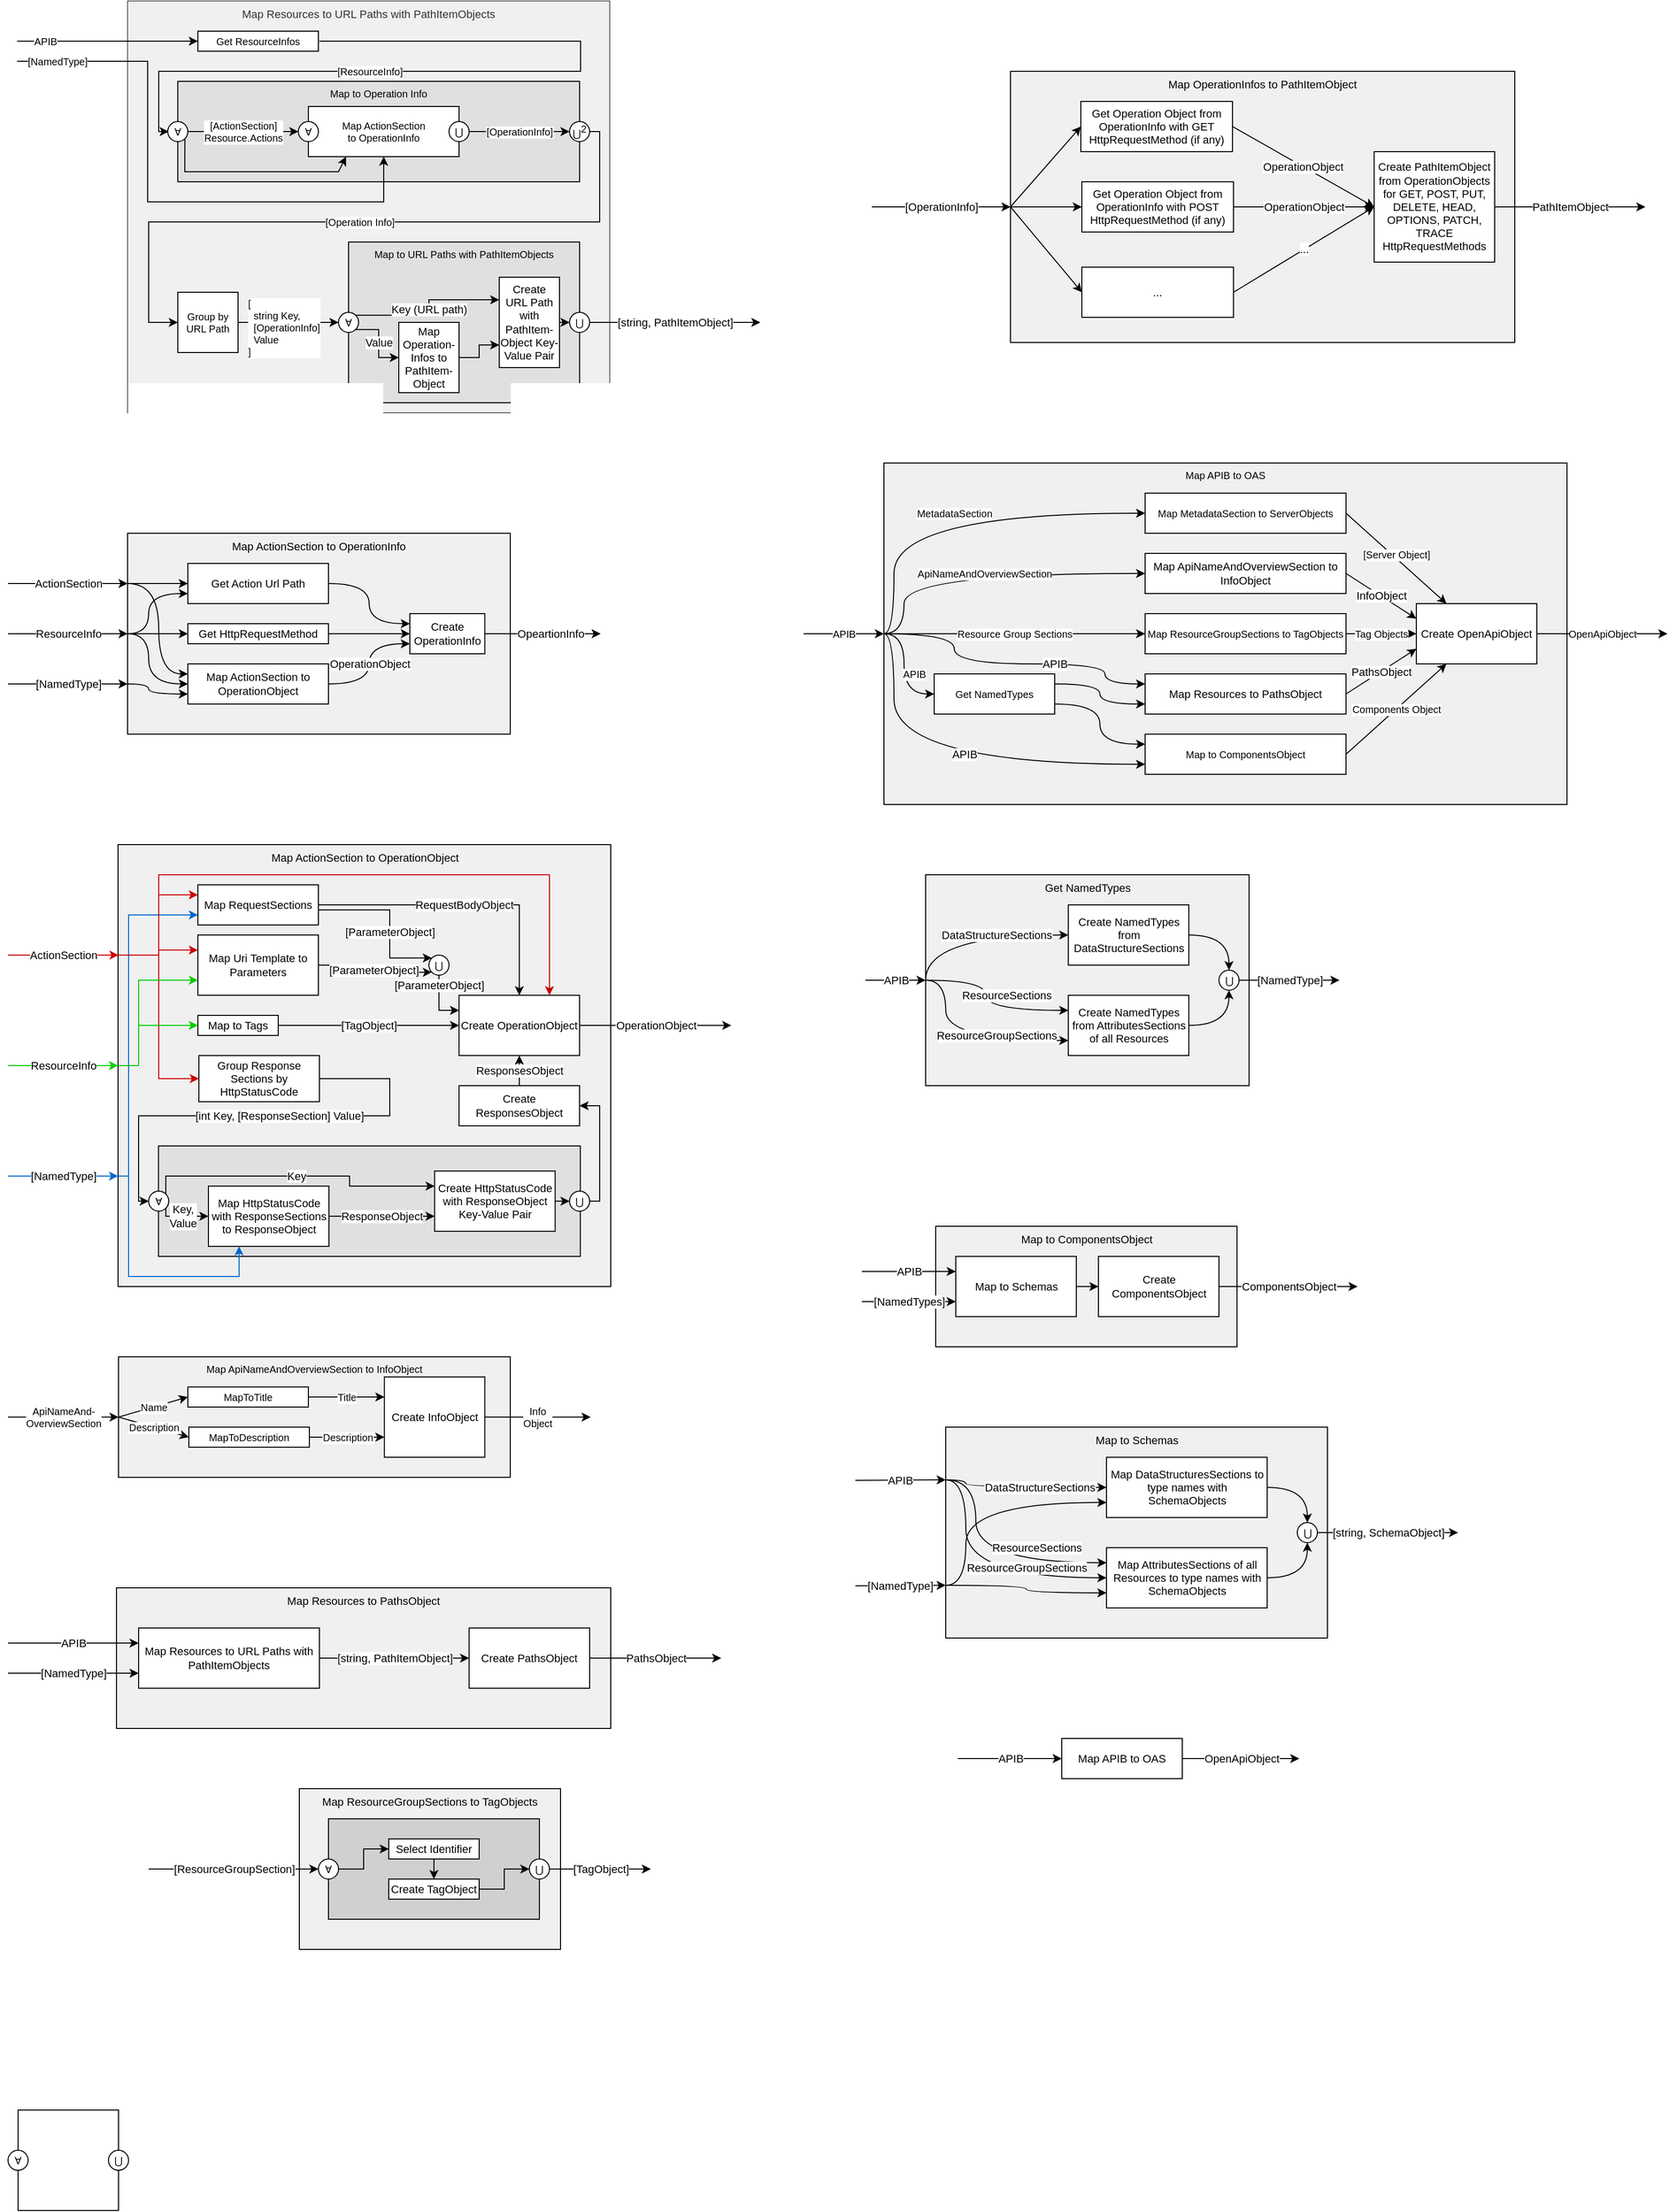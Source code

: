<mxfile version="22.0.3" type="device">
  <diagram name="Page-1" id="xI0tLY42Mtkpif5llRI5">
    <mxGraphModel dx="5501" dy="3142" grid="1" gridSize="10" guides="1" tooltips="1" connect="1" arrows="1" fold="1" page="1" pageScale="1" pageWidth="827" pageHeight="1169" math="0" shadow="0">
      <root>
        <mxCell id="0" />
        <mxCell id="1" parent="0" />
        <mxCell id="6mV1vkxI2WQ4rIrxIzUc-94" value="Map Resources to URL Paths with PathItemObjects" style="rounded=0;whiteSpace=wrap;html=1;fontFamily=Helvetica;fontSize=11;fontColor=#333333;verticalAlign=top;fillColor=#F0F0F0;strokeColor=#666666;" vertex="1" parent="1">
          <mxGeometry x="-3981" y="-2310" width="480" height="410" as="geometry" />
        </mxCell>
        <mxCell id="saSvHeyAN8zuhdzOAXUZ-2" value="Map APIB to OAS" style="rounded=0;whiteSpace=wrap;html=1;horizontal=1;verticalAlign=top;fontSize=10;fillColor=#F0F0F0;" parent="1" vertex="1">
          <mxGeometry x="-3228" y="-1850" width="680" height="340" as="geometry" />
        </mxCell>
        <mxCell id="saSvHeyAN8zuhdzOAXUZ-3" value="APIB" style="endArrow=classic;html=1;rounded=0;entryX=0;entryY=0.5;entryDx=0;entryDy=0;fontSize=10;" parent="1" target="saSvHeyAN8zuhdzOAXUZ-2" edge="1">
          <mxGeometry width="50" height="50" relative="1" as="geometry">
            <mxPoint x="-3308" y="-1680" as="sourcePoint" />
            <mxPoint x="-2683" y="-1740" as="targetPoint" />
          </mxGeometry>
        </mxCell>
        <mxCell id="saSvHeyAN8zuhdzOAXUZ-4" value="OpenApiObject" style="endArrow=classic;html=1;rounded=0;exitX=1;exitY=0.5;exitDx=0;exitDy=0;fontSize=10;" parent="1" source="6mV1vkxI2WQ4rIrxIzUc-273" edge="1">
          <mxGeometry width="50" height="50" relative="1" as="geometry">
            <mxPoint x="-2733" y="-1690" as="sourcePoint" />
            <mxPoint x="-2448" y="-1680" as="targetPoint" />
          </mxGeometry>
        </mxCell>
        <mxCell id="saSvHeyAN8zuhdzOAXUZ-5" value="Map MetadataSection to ServerObjects" style="rounded=0;whiteSpace=wrap;html=1;fontSize=10;" parent="1" vertex="1">
          <mxGeometry x="-2968" y="-1820" width="200" height="40" as="geometry" />
        </mxCell>
        <mxCell id="saSvHeyAN8zuhdzOAXUZ-6" value="[Server Object]" style="endArrow=classic;html=1;rounded=0;exitX=1;exitY=0.5;exitDx=0;exitDy=0;fontSize=10;entryX=0.25;entryY=0;entryDx=0;entryDy=0;" parent="1" source="saSvHeyAN8zuhdzOAXUZ-5" target="6mV1vkxI2WQ4rIrxIzUc-273" edge="1">
          <mxGeometry x="-0.034" y="3" width="50" height="50" relative="1" as="geometry">
            <mxPoint x="-2738" y="-1710" as="sourcePoint" />
            <mxPoint x="-2688" y="-1760" as="targetPoint" />
            <mxPoint as="offset" />
          </mxGeometry>
        </mxCell>
        <mxCell id="saSvHeyAN8zuhdzOAXUZ-7" value="MetadataSection" style="endArrow=classic;html=1;rounded=0;entryX=0;entryY=0.5;entryDx=0;entryDy=0;exitX=0;exitY=0.5;exitDx=0;exitDy=0;strokeColor=default;fontSize=10;edgeStyle=orthogonalEdgeStyle;curved=1;" parent="1" source="saSvHeyAN8zuhdzOAXUZ-2" target="saSvHeyAN8zuhdzOAXUZ-5" edge="1">
          <mxGeometry width="50" height="50" relative="1" as="geometry">
            <mxPoint x="-2718" y="-1660" as="sourcePoint" />
            <mxPoint x="-2688" y="-1760" as="targetPoint" />
            <Array as="points">
              <mxPoint x="-3218" y="-1680" />
              <mxPoint x="-3218" y="-1800" />
            </Array>
          </mxGeometry>
        </mxCell>
        <mxCell id="saSvHeyAN8zuhdzOAXUZ-8" value="Map ApiNameAndOverviewSection to InfoObject" style="rounded=0;whiteSpace=wrap;html=1;verticalAlign=top;fontSize=10;fillColor=#F0F0F0;" parent="1" vertex="1">
          <mxGeometry x="-3990" y="-960" width="390" height="120" as="geometry" />
        </mxCell>
        <mxCell id="saSvHeyAN8zuhdzOAXUZ-9" value="Info&lt;br&gt;Object" style="endArrow=classic;html=1;rounded=0;exitX=1;exitY=0.5;exitDx=0;exitDy=0;fontSize=10;" parent="1" source="6mV1vkxI2WQ4rIrxIzUc-208" edge="1">
          <mxGeometry width="50" height="50" relative="1" as="geometry">
            <mxPoint x="-2880" y="-1720" as="sourcePoint" />
            <mxPoint x="-3520" y="-900" as="targetPoint" />
          </mxGeometry>
        </mxCell>
        <mxCell id="saSvHeyAN8zuhdzOAXUZ-10" value="ApiNameAnd-&lt;br&gt;OverviewSection" style="endArrow=classic;html=1;rounded=0;entryX=0;entryY=0.5;entryDx=0;entryDy=0;labelPosition=center;verticalLabelPosition=middle;align=center;verticalAlign=middle;fontSize=10;" parent="1" target="saSvHeyAN8zuhdzOAXUZ-8" edge="1">
          <mxGeometry width="50" height="50" relative="1" as="geometry">
            <mxPoint x="-4100" y="-900" as="sourcePoint" />
            <mxPoint x="-2830" y="-1770" as="targetPoint" />
            <mxPoint as="offset" />
          </mxGeometry>
        </mxCell>
        <mxCell id="saSvHeyAN8zuhdzOAXUZ-14" value="Map ResourceGroupSections to TagObjects" style="rounded=0;whiteSpace=wrap;html=1;fontSize=10;" parent="1" vertex="1">
          <mxGeometry x="-2968" y="-1700" width="200" height="40" as="geometry" />
        </mxCell>
        <mxCell id="saSvHeyAN8zuhdzOAXUZ-15" value="Tag Objects" style="endArrow=classic;html=1;rounded=0;exitX=1;exitY=0.5;exitDx=0;exitDy=0;entryX=0;entryY=0.5;entryDx=0;entryDy=0;fontSize=10;" parent="1" source="saSvHeyAN8zuhdzOAXUZ-14" target="6mV1vkxI2WQ4rIrxIzUc-273" edge="1">
          <mxGeometry width="50" height="50" relative="1" as="geometry">
            <mxPoint x="-2738" y="-1710" as="sourcePoint" />
            <mxPoint x="-2688" y="-1760" as="targetPoint" />
          </mxGeometry>
        </mxCell>
        <mxCell id="saSvHeyAN8zuhdzOAXUZ-16" value="Resource Group Sections" style="endArrow=classic;html=1;rounded=0;entryX=0;entryY=0.5;entryDx=0;entryDy=0;exitX=0;exitY=0.5;exitDx=0;exitDy=0;fontSize=10;" parent="1" source="saSvHeyAN8zuhdzOAXUZ-2" target="saSvHeyAN8zuhdzOAXUZ-14" edge="1">
          <mxGeometry width="50" height="50" relative="1" as="geometry">
            <mxPoint x="-2738" y="-1710" as="sourcePoint" />
            <mxPoint x="-2688" y="-1760" as="targetPoint" />
          </mxGeometry>
        </mxCell>
        <mxCell id="saSvHeyAN8zuhdzOAXUZ-17" value="Map to ComponentsObject" style="rounded=0;whiteSpace=wrap;html=1;fontSize=10;" parent="1" vertex="1">
          <mxGeometry x="-2968" y="-1580" width="200" height="40" as="geometry" />
        </mxCell>
        <mxCell id="saSvHeyAN8zuhdzOAXUZ-18" value="Components Object" style="endArrow=classic;html=1;rounded=0;exitX=1;exitY=0.5;exitDx=0;exitDy=0;entryX=0.25;entryY=1;entryDx=0;entryDy=0;fontSize=10;" parent="1" source="saSvHeyAN8zuhdzOAXUZ-17" target="6mV1vkxI2WQ4rIrxIzUc-273" edge="1">
          <mxGeometry width="50" height="50" relative="1" as="geometry">
            <mxPoint x="-2738" y="-1710" as="sourcePoint" />
            <mxPoint x="-2688" y="-1760" as="targetPoint" />
          </mxGeometry>
        </mxCell>
        <mxCell id="saSvHeyAN8zuhdzOAXUZ-19" value="" style="endArrow=classic;html=1;rounded=0;entryX=0;entryY=0.25;entryDx=0;entryDy=0;exitX=1;exitY=0.75;exitDx=0;exitDy=0;fontSize=10;edgeStyle=orthogonalEdgeStyle;curved=1;" parent="1" source="saSvHeyAN8zuhdzOAXUZ-29" target="saSvHeyAN8zuhdzOAXUZ-17" edge="1">
          <mxGeometry width="50" height="50" relative="1" as="geometry">
            <mxPoint x="-2738" y="-1710" as="sourcePoint" />
            <mxPoint x="-2688" y="-1760" as="targetPoint" />
          </mxGeometry>
        </mxCell>
        <mxCell id="saSvHeyAN8zuhdzOAXUZ-20" value="MapToTitle" style="rounded=0;whiteSpace=wrap;html=1;fontSize=10;" parent="1" vertex="1">
          <mxGeometry x="-3921" y="-930" width="120" height="20" as="geometry" />
        </mxCell>
        <mxCell id="saSvHeyAN8zuhdzOAXUZ-21" value="Name" style="endArrow=classic;html=1;rounded=0;entryX=0;entryY=0.5;entryDx=0;entryDy=0;exitX=0;exitY=0.5;exitDx=0;exitDy=0;fontSize=10;" parent="1" source="saSvHeyAN8zuhdzOAXUZ-8" target="saSvHeyAN8zuhdzOAXUZ-20" edge="1">
          <mxGeometry width="50" height="50" relative="1" as="geometry">
            <mxPoint x="-3210" y="-1640" as="sourcePoint" />
            <mxPoint x="-2784" y="-1720" as="targetPoint" />
          </mxGeometry>
        </mxCell>
        <mxCell id="saSvHeyAN8zuhdzOAXUZ-22" value="Title" style="endArrow=classic;html=1;rounded=0;exitX=1;exitY=0.5;exitDx=0;exitDy=0;entryX=0;entryY=0.25;entryDx=0;entryDy=0;fontSize=10;" parent="1" source="saSvHeyAN8zuhdzOAXUZ-20" target="6mV1vkxI2WQ4rIrxIzUc-208" edge="1">
          <mxGeometry width="50" height="50" relative="1" as="geometry">
            <mxPoint x="-2834" y="-1670" as="sourcePoint" />
            <mxPoint x="-2830" y="-1640" as="targetPoint" />
          </mxGeometry>
        </mxCell>
        <mxCell id="saSvHeyAN8zuhdzOAXUZ-23" value="MapToDescription" style="rounded=0;whiteSpace=wrap;html=1;fontSize=10;" parent="1" vertex="1">
          <mxGeometry x="-3920" y="-890" width="120" height="20" as="geometry" />
        </mxCell>
        <mxCell id="saSvHeyAN8zuhdzOAXUZ-24" value="Description" style="endArrow=classic;html=1;rounded=0;entryX=0;entryY=0.5;entryDx=0;entryDy=0;exitX=0;exitY=0.5;exitDx=0;exitDy=0;fontSize=10;" parent="1" source="saSvHeyAN8zuhdzOAXUZ-8" target="saSvHeyAN8zuhdzOAXUZ-23" edge="1">
          <mxGeometry width="50" height="50" relative="1" as="geometry">
            <mxPoint x="-3210" y="-1640" as="sourcePoint" />
            <mxPoint x="-2784" y="-1720" as="targetPoint" />
          </mxGeometry>
        </mxCell>
        <mxCell id="saSvHeyAN8zuhdzOAXUZ-25" value="Description" style="endArrow=classic;html=1;rounded=0;exitX=1;exitY=0.5;exitDx=0;exitDy=0;entryX=0;entryY=0.75;entryDx=0;entryDy=0;fontSize=10;" parent="1" source="saSvHeyAN8zuhdzOAXUZ-23" target="6mV1vkxI2WQ4rIrxIzUc-208" edge="1">
          <mxGeometry width="50" height="50" relative="1" as="geometry">
            <mxPoint x="-2834" y="-1670" as="sourcePoint" />
            <mxPoint x="-2830" y="-1640" as="targetPoint" />
          </mxGeometry>
        </mxCell>
        <mxCell id="saSvHeyAN8zuhdzOAXUZ-48" value="ApiNameAndOverviewSection" style="endArrow=classic;html=1;rounded=0;entryX=0;entryY=0.5;entryDx=0;entryDy=0;exitX=0;exitY=0.5;exitDx=0;exitDy=0;fontSize=10;edgeStyle=orthogonalEdgeStyle;curved=1;" parent="1" source="saSvHeyAN8zuhdzOAXUZ-2" target="6mV1vkxI2WQ4rIrxIzUc-209" edge="1">
          <mxGeometry width="50" height="50" relative="1" as="geometry">
            <mxPoint x="-2768" y="-1475" as="sourcePoint" />
            <mxPoint x="-2728" y="-1481" as="targetPoint" />
            <Array as="points">
              <mxPoint x="-3208" y="-1680" />
              <mxPoint x="-3208" y="-1740" />
            </Array>
          </mxGeometry>
        </mxCell>
        <mxCell id="6mV1vkxI2WQ4rIrxIzUc-26" value="" style="group;fontSize=10;" vertex="1" connectable="0" parent="1">
          <mxGeometry x="-4100" y="-210" width="120" height="100" as="geometry" />
        </mxCell>
        <mxCell id="6mV1vkxI2WQ4rIrxIzUc-17" value="" style="rounded=0;whiteSpace=wrap;html=1;fontFamily=Helvetica;fontSize=10;fontColor=default;container=0;" vertex="1" parent="6mV1vkxI2WQ4rIrxIzUc-26">
          <mxGeometry x="10" width="100" height="100" as="geometry" />
        </mxCell>
        <mxCell id="6mV1vkxI2WQ4rIrxIzUc-19" value="⋃" style="ellipse;whiteSpace=wrap;html=1;aspect=fixed;fontFamily=Helvetica;fontSize=10;fontColor=default;container=0;" vertex="1" parent="6mV1vkxI2WQ4rIrxIzUc-26">
          <mxGeometry x="100" y="40" width="20" height="20" as="geometry" />
        </mxCell>
        <mxCell id="6mV1vkxI2WQ4rIrxIzUc-18" value="∀" style="ellipse;whiteSpace=wrap;html=1;aspect=fixed;fontFamily=Helvetica;fontSize=10;fontColor=default;container=0;" vertex="1" parent="6mV1vkxI2WQ4rIrxIzUc-26">
          <mxGeometry y="40" width="20" height="20" as="geometry" />
        </mxCell>
        <mxCell id="6mV1vkxI2WQ4rIrxIzUc-65" value="Get ResourceInfos" style="rounded=0;whiteSpace=wrap;html=1;fontFamily=Helvetica;fontSize=10;fontColor=default;" vertex="1" parent="1">
          <mxGeometry x="-3911" y="-2280" width="120" height="20" as="geometry" />
        </mxCell>
        <mxCell id="6mV1vkxI2WQ4rIrxIzUc-66" value="APIB" style="endArrow=classic;html=1;rounded=0;labelBackgroundColor=default;strokeColor=default;align=center;verticalAlign=middle;fontFamily=Helvetica;fontSize=10;fontColor=default;shape=connector;entryX=0;entryY=0.5;entryDx=0;entryDy=0;" edge="1" parent="1" target="6mV1vkxI2WQ4rIrxIzUc-65">
          <mxGeometry x="-0.692" width="50" height="50" relative="1" as="geometry">
            <mxPoint x="-4091" y="-2270" as="sourcePoint" />
            <mxPoint x="-3951" y="-2280" as="targetPoint" />
            <mxPoint as="offset" />
          </mxGeometry>
        </mxCell>
        <mxCell id="6mV1vkxI2WQ4rIrxIzUc-67" value="[ResourceInfo]" style="endArrow=classic;html=1;rounded=0;labelBackgroundColor=default;strokeColor=default;align=center;verticalAlign=middle;fontFamily=Helvetica;fontSize=10;fontColor=default;shape=connector;exitX=1;exitY=0.5;exitDx=0;exitDy=0;entryX=0;entryY=0.5;entryDx=0;entryDy=0;edgeStyle=orthogonalEdgeStyle;" edge="1" parent="1">
          <mxGeometry x="0.282" width="50" height="50" relative="1" as="geometry">
            <mxPoint x="-3790" y="-2270" as="sourcePoint" />
            <mxPoint x="-3940" y="-2180" as="targetPoint" />
            <Array as="points">
              <mxPoint x="-3530" y="-2270" />
              <mxPoint x="-3530" y="-2240" />
              <mxPoint x="-3950" y="-2240" />
              <mxPoint x="-3950" y="-2180" />
            </Array>
            <mxPoint as="offset" />
          </mxGeometry>
        </mxCell>
        <mxCell id="6mV1vkxI2WQ4rIrxIzUc-60" value="Map to Operation Info" style="rounded=0;whiteSpace=wrap;html=1;fontFamily=Helvetica;fontSize=10;fontColor=default;container=0;horizontal=1;verticalAlign=top;fillColor=#E0E0E0;" vertex="1" parent="1">
          <mxGeometry x="-3931" y="-2230" width="400" height="100" as="geometry" />
        </mxCell>
        <mxCell id="6mV1vkxI2WQ4rIrxIzUc-68" value="[NamedType]" style="endArrow=classic;html=1;rounded=0;labelBackgroundColor=default;strokeColor=default;align=center;verticalAlign=middle;fontFamily=Helvetica;fontSize=10;fontColor=default;shape=connector;elbow=vertical;edgeStyle=orthogonalEdgeStyle;entryX=0.5;entryY=1;entryDx=0;entryDy=0;" edge="1" parent="1" target="6mV1vkxI2WQ4rIrxIzUc-62">
          <mxGeometry x="-0.855" width="50" height="50" relative="1" as="geometry">
            <mxPoint x="-4091" y="-2250" as="sourcePoint" />
            <mxPoint x="-3831" y="-2100" as="targetPoint" />
            <Array as="points">
              <mxPoint x="-3961" y="-2250" />
              <mxPoint x="-3961" y="-2110" />
              <mxPoint x="-3726" y="-2110" />
            </Array>
            <mxPoint as="offset" />
          </mxGeometry>
        </mxCell>
        <mxCell id="6mV1vkxI2WQ4rIrxIzUc-69" value="∀" style="ellipse;whiteSpace=wrap;html=1;aspect=fixed;fontFamily=Helvetica;fontSize=10;fontColor=default;container=0;" vertex="1" parent="1">
          <mxGeometry x="-3941" y="-2190" width="20" height="20" as="geometry" />
        </mxCell>
        <mxCell id="6mV1vkxI2WQ4rIrxIzUc-70" value="&lt;font style=&quot;font-size: 10px;&quot;&gt;[ActionSection]&lt;br&gt;Resource.Actions&lt;br style=&quot;font-size: 10px;&quot;&gt;&lt;/font&gt;" style="endArrow=classic;html=1;rounded=0;labelBackgroundColor=default;strokeColor=default;align=center;verticalAlign=middle;fontFamily=Helvetica;fontSize=10;fontColor=default;shape=connector;exitX=1;exitY=0.5;exitDx=0;exitDy=0;entryX=0;entryY=0.5;entryDx=0;entryDy=0;" edge="1" parent="1" source="6mV1vkxI2WQ4rIrxIzUc-69" target="6mV1vkxI2WQ4rIrxIzUc-63">
          <mxGeometry x="-0.004" width="50" height="50" relative="1" as="geometry">
            <mxPoint x="-3891" y="-2140" as="sourcePoint" />
            <mxPoint x="-3841" y="-2190" as="targetPoint" />
            <mxPoint as="offset" />
          </mxGeometry>
        </mxCell>
        <mxCell id="6mV1vkxI2WQ4rIrxIzUc-71" value="⋃&lt;sup style=&quot;font-size: 10px;&quot;&gt;2&lt;/sup&gt;" style="ellipse;whiteSpace=wrap;html=1;aspect=fixed;fontFamily=Helvetica;fontSize=10;fontColor=default;container=0;" vertex="1" parent="1">
          <mxGeometry x="-3541" y="-2190" width="20" height="20" as="geometry" />
        </mxCell>
        <mxCell id="6mV1vkxI2WQ4rIrxIzUc-72" value="[OperationInfo]" style="endArrow=classic;html=1;rounded=0;labelBackgroundColor=default;strokeColor=default;align=center;verticalAlign=middle;fontFamily=Helvetica;fontSize=10;fontColor=default;shape=connector;entryX=0;entryY=0.5;entryDx=0;entryDy=0;exitX=1;exitY=0.5;exitDx=0;exitDy=0;" edge="1" parent="1" source="6mV1vkxI2WQ4rIrxIzUc-64" target="6mV1vkxI2WQ4rIrxIzUc-71">
          <mxGeometry width="50" height="50" relative="1" as="geometry">
            <mxPoint x="-3891" y="-2140" as="sourcePoint" />
            <mxPoint x="-3841" y="-2190" as="targetPoint" />
          </mxGeometry>
        </mxCell>
        <mxCell id="6mV1vkxI2WQ4rIrxIzUc-73" value="[Operation Info]" style="endArrow=classic;html=1;rounded=0;labelBackgroundColor=default;strokeColor=default;align=center;verticalAlign=middle;fontFamily=Helvetica;fontSize=10;fontColor=default;shape=connector;exitX=1;exitY=0.5;exitDx=0;exitDy=0;entryX=0;entryY=0.5;entryDx=0;entryDy=0;edgeStyle=orthogonalEdgeStyle;" edge="1" parent="1" source="6mV1vkxI2WQ4rIrxIzUc-71" target="6mV1vkxI2WQ4rIrxIzUc-75">
          <mxGeometry width="50" height="50" relative="1" as="geometry">
            <mxPoint x="-3511" y="-2170" as="sourcePoint" />
            <mxPoint x="-3421" y="-2180" as="targetPoint" />
            <Array as="points">
              <mxPoint x="-3511" y="-2180" />
              <mxPoint x="-3511" y="-2090" />
              <mxPoint x="-3960" y="-2090" />
              <mxPoint x="-3960" y="-1990" />
            </Array>
          </mxGeometry>
        </mxCell>
        <mxCell id="6mV1vkxI2WQ4rIrxIzUc-74" value="" style="endArrow=classic;html=1;rounded=0;labelBackgroundColor=default;strokeColor=default;align=center;verticalAlign=middle;fontFamily=Helvetica;fontSize=10;fontColor=default;shape=connector;exitX=1;exitY=1;exitDx=0;exitDy=0;entryX=0.25;entryY=1;entryDx=0;entryDy=0;" edge="1" parent="1" source="6mV1vkxI2WQ4rIrxIzUc-69" target="6mV1vkxI2WQ4rIrxIzUc-62">
          <mxGeometry width="50" height="50" relative="1" as="geometry">
            <mxPoint x="-3601" y="-2050" as="sourcePoint" />
            <mxPoint x="-3551" y="-2100" as="targetPoint" />
            <Array as="points">
              <mxPoint x="-3924" y="-2140" />
              <mxPoint x="-3771" y="-2140" />
            </Array>
          </mxGeometry>
        </mxCell>
        <mxCell id="6mV1vkxI2WQ4rIrxIzUc-75" value="Group by URL Path" style="whiteSpace=wrap;html=1;aspect=fixed;fontFamily=Helvetica;fontSize=10;fontColor=default;" vertex="1" parent="1">
          <mxGeometry x="-3931" y="-2020" width="60" height="60" as="geometry" />
        </mxCell>
        <mxCell id="6mV1vkxI2WQ4rIrxIzUc-76" value="[&lt;br&gt;&amp;nbsp; string Key,&lt;br&gt;&amp;nbsp; [OperationInfo]&lt;br&gt;&amp;nbsp; Value&lt;br&gt;]" style="endArrow=classic;html=1;rounded=0;labelBackgroundColor=#FFFFFF;strokeColor=default;align=left;verticalAlign=middle;fontFamily=Helvetica;fontSize=10;fontColor=default;shape=connector;exitX=1;exitY=0.5;exitDx=0;exitDy=0;entryX=0;entryY=0.5;entryDx=0;entryDy=0;labelPosition=right;verticalLabelPosition=middle;" edge="1" parent="1" source="6mV1vkxI2WQ4rIrxIzUc-75" target="6mV1vkxI2WQ4rIrxIzUc-80">
          <mxGeometry x="-0.846" y="-5" width="50" height="50" relative="1" as="geometry">
            <mxPoint x="-3851" y="-2000" as="sourcePoint" />
            <mxPoint x="-3711" y="-2000" as="targetPoint" />
            <mxPoint as="offset" />
          </mxGeometry>
        </mxCell>
        <mxCell id="6mV1vkxI2WQ4rIrxIzUc-92" value="[string, PathItemObject]" style="endArrow=classic;html=1;rounded=0;labelBackgroundColor=default;strokeColor=default;align=center;verticalAlign=middle;fontFamily=Helvetica;fontSize=11;fontColor=default;shape=connector;exitX=1;exitY=0.5;exitDx=0;exitDy=0;" edge="1" parent="1" source="6mV1vkxI2WQ4rIrxIzUc-79">
          <mxGeometry width="50" height="50" relative="1" as="geometry">
            <mxPoint x="-3651" y="-2180" as="sourcePoint" />
            <mxPoint x="-3351" y="-1990" as="targetPoint" />
          </mxGeometry>
        </mxCell>
        <mxCell id="6mV1vkxI2WQ4rIrxIzUc-78" value="Map to URL Paths with PathItemObjects" style="rounded=0;whiteSpace=wrap;html=1;fontFamily=Helvetica;fontSize=10;fontColor=default;container=0;verticalAlign=top;fillColor=#E0E0E0;" vertex="1" parent="1">
          <mxGeometry x="-3761" y="-2070" width="230" height="160" as="geometry" />
        </mxCell>
        <mxCell id="6mV1vkxI2WQ4rIrxIzUc-82" value="Map Operation-Infos to PathItem-Object" style="rounded=0;whiteSpace=wrap;html=1;fontFamily=Helvetica;fontSize=11;fontColor=default;" vertex="1" parent="1">
          <mxGeometry x="-3711" y="-1990" width="60" height="70" as="geometry" />
        </mxCell>
        <mxCell id="6mV1vkxI2WQ4rIrxIzUc-83" value="Create URL Path with PathItem-Object Key-Value Pair" style="rounded=0;whiteSpace=wrap;html=1;fontFamily=Helvetica;fontSize=11;fontColor=default;" vertex="1" parent="1">
          <mxGeometry x="-3611" y="-2035" width="60" height="90" as="geometry" />
        </mxCell>
        <mxCell id="6mV1vkxI2WQ4rIrxIzUc-79" value="⋃" style="ellipse;whiteSpace=wrap;html=1;aspect=fixed;fontFamily=Helvetica;fontSize=10;fontColor=default;container=0;" vertex="1" parent="1">
          <mxGeometry x="-3541" y="-2000" width="20" height="20" as="geometry" />
        </mxCell>
        <mxCell id="6mV1vkxI2WQ4rIrxIzUc-87" value="" style="endArrow=classic;html=1;rounded=0;labelBackgroundColor=default;strokeColor=default;align=center;verticalAlign=middle;fontFamily=Helvetica;fontSize=11;fontColor=default;shape=connector;exitX=1;exitY=0.5;exitDx=0;exitDy=0;edgeStyle=orthogonalEdgeStyle;entryX=0;entryY=0.75;entryDx=0;entryDy=0;" edge="1" parent="1" source="6mV1vkxI2WQ4rIrxIzUc-82" target="6mV1vkxI2WQ4rIrxIzUc-83">
          <mxGeometry width="50" height="50" relative="1" as="geometry">
            <mxPoint x="-3651" y="-2180" as="sourcePoint" />
            <mxPoint x="-3601" y="-2230" as="targetPoint" />
          </mxGeometry>
        </mxCell>
        <mxCell id="6mV1vkxI2WQ4rIrxIzUc-91" value="" style="endArrow=classic;html=1;rounded=0;labelBackgroundColor=default;strokeColor=default;align=center;verticalAlign=middle;fontFamily=Helvetica;fontSize=11;fontColor=default;shape=connector;exitX=1;exitY=0.5;exitDx=0;exitDy=0;entryX=0;entryY=0.5;entryDx=0;entryDy=0;" edge="1" parent="1" source="6mV1vkxI2WQ4rIrxIzUc-83" target="6mV1vkxI2WQ4rIrxIzUc-79">
          <mxGeometry width="50" height="50" relative="1" as="geometry">
            <mxPoint x="-3651" y="-2180" as="sourcePoint" />
            <mxPoint x="-3601" y="-2230" as="targetPoint" />
          </mxGeometry>
        </mxCell>
        <mxCell id="6mV1vkxI2WQ4rIrxIzUc-80" value="∀" style="ellipse;whiteSpace=wrap;html=1;aspect=fixed;fontFamily=Helvetica;fontSize=10;fontColor=default;container=0;" vertex="1" parent="1">
          <mxGeometry x="-3771" y="-2000" width="20" height="20" as="geometry" />
        </mxCell>
        <mxCell id="6mV1vkxI2WQ4rIrxIzUc-84" value="Key (URL path)" style="endArrow=classic;html=1;rounded=0;labelBackgroundColor=default;strokeColor=default;align=center;verticalAlign=middle;fontFamily=Helvetica;fontSize=11;fontColor=default;shape=connector;exitX=1;exitY=0;exitDx=0;exitDy=0;entryX=0;entryY=0.25;entryDx=0;entryDy=0;edgeStyle=orthogonalEdgeStyle;" edge="1" parent="1" source="6mV1vkxI2WQ4rIrxIzUc-80" target="6mV1vkxI2WQ4rIrxIzUc-83">
          <mxGeometry width="50" height="50" relative="1" as="geometry">
            <mxPoint x="-3661" y="-1990" as="sourcePoint" />
            <mxPoint x="-3611" y="-2040" as="targetPoint" />
          </mxGeometry>
        </mxCell>
        <mxCell id="6mV1vkxI2WQ4rIrxIzUc-85" value="Value" style="endArrow=classic;html=1;rounded=0;labelBackgroundColor=default;strokeColor=default;align=center;verticalAlign=middle;fontFamily=Helvetica;fontSize=11;fontColor=default;shape=connector;exitX=1;exitY=1;exitDx=0;exitDy=0;entryX=0;entryY=0.5;entryDx=0;entryDy=0;edgeStyle=orthogonalEdgeStyle;" edge="1" parent="1" source="6mV1vkxI2WQ4rIrxIzUc-80" target="6mV1vkxI2WQ4rIrxIzUc-82">
          <mxGeometry width="50" height="50" relative="1" as="geometry">
            <mxPoint x="-3661" y="-1990" as="sourcePoint" />
            <mxPoint x="-3611" y="-2040" as="targetPoint" />
          </mxGeometry>
        </mxCell>
        <mxCell id="6mV1vkxI2WQ4rIrxIzUc-62" value="Map ActionSection&lt;br&gt;to OperationInfo" style="rounded=0;whiteSpace=wrap;html=1;fontFamily=Helvetica;fontSize=10;fontColor=default;" vertex="1" parent="1">
          <mxGeometry x="-3801" y="-2205" width="150" height="50" as="geometry" />
        </mxCell>
        <mxCell id="6mV1vkxI2WQ4rIrxIzUc-63" value="∀" style="ellipse;whiteSpace=wrap;html=1;aspect=fixed;fontFamily=Helvetica;fontSize=10;fontColor=default;container=0;" vertex="1" parent="1">
          <mxGeometry x="-3811" y="-2189.997" width="20" height="20" as="geometry" />
        </mxCell>
        <mxCell id="6mV1vkxI2WQ4rIrxIzUc-64" value="⋃" style="ellipse;whiteSpace=wrap;html=1;aspect=fixed;fontFamily=Helvetica;fontSize=10;fontColor=default;container=0;" vertex="1" parent="1">
          <mxGeometry x="-3661" y="-2189.997" width="20" height="20" as="geometry" />
        </mxCell>
        <mxCell id="6mV1vkxI2WQ4rIrxIzUc-117" value="Map OperationInfos to PathItemObject" style="rounded=0;whiteSpace=wrap;html=1;fontFamily=Helvetica;fontSize=11;fontColor=default;verticalAlign=top;fillColor=#F0F0F0;" vertex="1" parent="1">
          <mxGeometry x="-3102" y="-2240" width="502" height="270" as="geometry" />
        </mxCell>
        <mxCell id="6mV1vkxI2WQ4rIrxIzUc-118" value="[OperationInfo]" style="endArrow=classic;html=1;rounded=0;labelBackgroundColor=default;strokeColor=default;align=center;verticalAlign=middle;fontFamily=Helvetica;fontSize=11;fontColor=default;shape=connector;entryX=0;entryY=0.5;entryDx=0;entryDy=0;" edge="1" parent="1" target="6mV1vkxI2WQ4rIrxIzUc-117">
          <mxGeometry width="50" height="50" relative="1" as="geometry">
            <mxPoint x="-3240" y="-2105" as="sourcePoint" />
            <mxPoint x="-2820" y="-2090" as="targetPoint" />
          </mxGeometry>
        </mxCell>
        <mxCell id="6mV1vkxI2WQ4rIrxIzUc-112" value="Get Operation Object from OperationInfo with GET HttpRequestMethod (if any)" style="rounded=0;whiteSpace=wrap;html=1;fontFamily=Helvetica;fontSize=11;fontColor=default;" vertex="1" parent="1">
          <mxGeometry x="-3032" y="-2210" width="151" height="50" as="geometry" />
        </mxCell>
        <mxCell id="6mV1vkxI2WQ4rIrxIzUc-114" value="Get Operation Object from OperationInfo with POST HttpRequestMethod (if any)" style="rounded=0;whiteSpace=wrap;html=1;fontFamily=Helvetica;fontSize=11;fontColor=default;" vertex="1" parent="1">
          <mxGeometry x="-3031" y="-2130" width="151" height="50" as="geometry" />
        </mxCell>
        <mxCell id="6mV1vkxI2WQ4rIrxIzUc-115" value="..." style="rounded=0;whiteSpace=wrap;html=1;fontFamily=Helvetica;fontSize=11;fontColor=default;" vertex="1" parent="1">
          <mxGeometry x="-3031" y="-2045" width="151" height="50" as="geometry" />
        </mxCell>
        <mxCell id="6mV1vkxI2WQ4rIrxIzUc-116" value="Create PathItemObject from OperationObjects for GET, POST, PUT, DELETE, HEAD, OPTIONS, PATCH, TRACE HttpRequestMethods" style="rounded=0;whiteSpace=wrap;html=1;fontFamily=Helvetica;fontSize=11;fontColor=default;" vertex="1" parent="1">
          <mxGeometry x="-2740" y="-2160" width="120" height="110" as="geometry" />
        </mxCell>
        <mxCell id="6mV1vkxI2WQ4rIrxIzUc-119" value="" style="endArrow=classic;html=1;rounded=0;labelBackgroundColor=default;strokeColor=default;align=center;verticalAlign=middle;fontFamily=Helvetica;fontSize=11;fontColor=default;shape=connector;exitX=0;exitY=0.5;exitDx=0;exitDy=0;entryX=0;entryY=0.5;entryDx=0;entryDy=0;" edge="1" parent="1" source="6mV1vkxI2WQ4rIrxIzUc-117" target="6mV1vkxI2WQ4rIrxIzUc-112">
          <mxGeometry width="50" height="50" relative="1" as="geometry">
            <mxPoint x="-2870" y="-2220" as="sourcePoint" />
            <mxPoint x="-2820" y="-2270" as="targetPoint" />
          </mxGeometry>
        </mxCell>
        <mxCell id="6mV1vkxI2WQ4rIrxIzUc-120" value="" style="endArrow=classic;html=1;rounded=0;labelBackgroundColor=default;strokeColor=default;align=center;verticalAlign=middle;fontFamily=Helvetica;fontSize=11;fontColor=default;shape=connector;exitX=0;exitY=0.5;exitDx=0;exitDy=0;entryX=0;entryY=0.5;entryDx=0;entryDy=0;" edge="1" parent="1" source="6mV1vkxI2WQ4rIrxIzUc-117" target="6mV1vkxI2WQ4rIrxIzUc-114">
          <mxGeometry width="50" height="50" relative="1" as="geometry">
            <mxPoint x="-2870" y="-2220" as="sourcePoint" />
            <mxPoint x="-2820" y="-2270" as="targetPoint" />
          </mxGeometry>
        </mxCell>
        <mxCell id="6mV1vkxI2WQ4rIrxIzUc-121" value="" style="endArrow=classic;html=1;rounded=0;labelBackgroundColor=default;strokeColor=default;align=center;verticalAlign=middle;fontFamily=Helvetica;fontSize=11;fontColor=default;shape=connector;exitX=0;exitY=0.5;exitDx=0;exitDy=0;entryX=0;entryY=0.5;entryDx=0;entryDy=0;" edge="1" parent="1" source="6mV1vkxI2WQ4rIrxIzUc-117" target="6mV1vkxI2WQ4rIrxIzUc-115">
          <mxGeometry width="50" height="50" relative="1" as="geometry">
            <mxPoint x="-2870" y="-2220" as="sourcePoint" />
            <mxPoint x="-2820" y="-2270" as="targetPoint" />
          </mxGeometry>
        </mxCell>
        <mxCell id="6mV1vkxI2WQ4rIrxIzUc-122" value="OperationObject" style="endArrow=classic;html=1;rounded=0;labelBackgroundColor=default;strokeColor=default;align=center;verticalAlign=middle;fontFamily=Helvetica;fontSize=11;fontColor=default;shape=connector;exitX=1;exitY=0.5;exitDx=0;exitDy=0;" edge="1" parent="1" source="6mV1vkxI2WQ4rIrxIzUc-112">
          <mxGeometry width="50" height="50" relative="1" as="geometry">
            <mxPoint x="-2870" y="-2220" as="sourcePoint" />
            <mxPoint x="-2740" y="-2105" as="targetPoint" />
          </mxGeometry>
        </mxCell>
        <mxCell id="6mV1vkxI2WQ4rIrxIzUc-123" value="OperationObject" style="endArrow=classic;html=1;rounded=0;labelBackgroundColor=default;strokeColor=default;align=center;verticalAlign=middle;fontFamily=Helvetica;fontSize=11;fontColor=default;shape=connector;exitX=1;exitY=0.5;exitDx=0;exitDy=0;entryX=0;entryY=0.5;entryDx=0;entryDy=0;" edge="1" parent="1" source="6mV1vkxI2WQ4rIrxIzUc-114" target="6mV1vkxI2WQ4rIrxIzUc-116">
          <mxGeometry width="50" height="50" relative="1" as="geometry">
            <mxPoint x="-2870" y="-2220" as="sourcePoint" />
            <mxPoint x="-2820" y="-2270" as="targetPoint" />
          </mxGeometry>
        </mxCell>
        <mxCell id="6mV1vkxI2WQ4rIrxIzUc-124" value="..." style="endArrow=classic;html=1;rounded=0;labelBackgroundColor=default;strokeColor=default;align=center;verticalAlign=middle;fontFamily=Helvetica;fontSize=11;fontColor=default;shape=connector;exitX=1;exitY=0.5;exitDx=0;exitDy=0;entryX=0;entryY=0.5;entryDx=0;entryDy=0;" edge="1" parent="1" source="6mV1vkxI2WQ4rIrxIzUc-115" target="6mV1vkxI2WQ4rIrxIzUc-116">
          <mxGeometry width="50" height="50" relative="1" as="geometry">
            <mxPoint x="-2870" y="-2220" as="sourcePoint" />
            <mxPoint x="-2820" y="-2270" as="targetPoint" />
          </mxGeometry>
        </mxCell>
        <mxCell id="6mV1vkxI2WQ4rIrxIzUc-125" value="PathItemObject" style="endArrow=classic;html=1;rounded=0;labelBackgroundColor=default;strokeColor=default;align=center;verticalAlign=middle;fontFamily=Helvetica;fontSize=11;fontColor=default;shape=connector;exitX=1;exitY=0.5;exitDx=0;exitDy=0;" edge="1" parent="1" source="6mV1vkxI2WQ4rIrxIzUc-116">
          <mxGeometry width="50" height="50" relative="1" as="geometry">
            <mxPoint x="-2870" y="-2220" as="sourcePoint" />
            <mxPoint x="-2470" y="-2105" as="targetPoint" />
          </mxGeometry>
        </mxCell>
        <mxCell id="6mV1vkxI2WQ4rIrxIzUc-126" value="Map ActionSection to OperationInfo" style="rounded=0;whiteSpace=wrap;html=1;fontFamily=Helvetica;fontSize=11;fontColor=default;verticalAlign=top;fillColor=#F0F0F0;" vertex="1" parent="1">
          <mxGeometry x="-3981" y="-1780" width="381" height="200" as="geometry" />
        </mxCell>
        <mxCell id="6mV1vkxI2WQ4rIrxIzUc-127" value="Create OperationInfo" style="rounded=0;whiteSpace=wrap;html=1;fontFamily=Helvetica;fontSize=11;fontColor=default;" vertex="1" parent="1">
          <mxGeometry x="-3700" y="-1700" width="74.67" height="40" as="geometry" />
        </mxCell>
        <mxCell id="6mV1vkxI2WQ4rIrxIzUc-128" value="Get Action Url Path" style="rounded=0;whiteSpace=wrap;html=1;fontFamily=Helvetica;fontSize=11;fontColor=default;" vertex="1" parent="1">
          <mxGeometry x="-3921" y="-1750" width="140" height="40" as="geometry" />
        </mxCell>
        <mxCell id="6mV1vkxI2WQ4rIrxIzUc-129" value="Get HttpRequestMethod" style="rounded=0;whiteSpace=wrap;html=1;fontFamily=Helvetica;fontSize=11;fontColor=default;" vertex="1" parent="1">
          <mxGeometry x="-3921" y="-1690" width="140" height="20" as="geometry" />
        </mxCell>
        <mxCell id="6mV1vkxI2WQ4rIrxIzUc-130" value="Map ActionSection to OperationObject" style="rounded=0;whiteSpace=wrap;html=1;fontFamily=Helvetica;fontSize=11;fontColor=default;verticalAlign=top;fillColor=#F0F0F0;" vertex="1" parent="1">
          <mxGeometry x="-3990.5" y="-1470" width="490.5" height="440" as="geometry" />
        </mxCell>
        <mxCell id="6mV1vkxI2WQ4rIrxIzUc-131" value="Map RequestSections" style="rounded=0;whiteSpace=wrap;html=1;fontFamily=Helvetica;fontSize=11;fontColor=default;" vertex="1" parent="1">
          <mxGeometry x="-3911" y="-1430" width="120" height="40" as="geometry" />
        </mxCell>
        <mxCell id="6mV1vkxI2WQ4rIrxIzUc-132" value="Group Response Sections by HttpStatusCode" style="rounded=0;whiteSpace=wrap;html=1;fontFamily=Helvetica;fontSize=11;fontColor=default;" vertex="1" parent="1">
          <mxGeometry x="-3910" y="-1260" width="120" height="46" as="geometry" />
        </mxCell>
        <mxCell id="6mV1vkxI2WQ4rIrxIzUc-133" value="Map ActionSection to OperationObject" style="rounded=0;whiteSpace=wrap;html=1;fontFamily=Helvetica;fontSize=11;fontColor=default;" vertex="1" parent="1">
          <mxGeometry x="-3921" y="-1650" width="140" height="40" as="geometry" />
        </mxCell>
        <mxCell id="6mV1vkxI2WQ4rIrxIzUc-134" value="ResourceInfo" style="endArrow=classic;html=1;rounded=0;labelBackgroundColor=default;strokeColor=default;align=center;verticalAlign=middle;fontFamily=Helvetica;fontSize=11;fontColor=default;shape=connector;entryX=0;entryY=0.5;entryDx=0;entryDy=0;" edge="1" parent="1" target="6mV1vkxI2WQ4rIrxIzUc-126">
          <mxGeometry width="50" height="50" relative="1" as="geometry">
            <mxPoint x="-4100" y="-1680" as="sourcePoint" />
            <mxPoint x="-3510" y="-1850" as="targetPoint" />
          </mxGeometry>
        </mxCell>
        <mxCell id="6mV1vkxI2WQ4rIrxIzUc-135" value="ActionSection" style="endArrow=classic;html=1;rounded=0;labelBackgroundColor=default;strokeColor=default;align=center;verticalAlign=middle;fontFamily=Helvetica;fontSize=11;fontColor=default;shape=connector;entryX=0;entryY=0.25;entryDx=0;entryDy=0;" edge="1" parent="1" target="6mV1vkxI2WQ4rIrxIzUc-126">
          <mxGeometry width="50" height="50" relative="1" as="geometry">
            <mxPoint x="-4100" y="-1730" as="sourcePoint" />
            <mxPoint x="-3510" y="-1850" as="targetPoint" />
          </mxGeometry>
        </mxCell>
        <mxCell id="6mV1vkxI2WQ4rIrxIzUc-136" value="[NamedType]" style="endArrow=classic;html=1;rounded=0;labelBackgroundColor=default;strokeColor=default;align=center;verticalAlign=middle;fontFamily=Helvetica;fontSize=11;fontColor=default;shape=connector;entryX=0;entryY=0.75;entryDx=0;entryDy=0;" edge="1" parent="1" target="6mV1vkxI2WQ4rIrxIzUc-126">
          <mxGeometry width="50" height="50" relative="1" as="geometry">
            <mxPoint x="-4100" y="-1630" as="sourcePoint" />
            <mxPoint x="-3991" y="-1620.62" as="targetPoint" />
          </mxGeometry>
        </mxCell>
        <mxCell id="6mV1vkxI2WQ4rIrxIzUc-137" value="" style="endArrow=classic;html=1;rounded=0;labelBackgroundColor=default;strokeColor=default;align=center;verticalAlign=middle;fontFamily=Helvetica;fontSize=11;fontColor=default;shape=connector;exitX=0;exitY=0.25;exitDx=0;exitDy=0;entryX=0;entryY=0.5;entryDx=0;entryDy=0;" edge="1" parent="1" source="6mV1vkxI2WQ4rIrxIzUc-126" target="6mV1vkxI2WQ4rIrxIzUc-128">
          <mxGeometry width="50" height="50" relative="1" as="geometry">
            <mxPoint x="-3560" y="-1800" as="sourcePoint" />
            <mxPoint x="-3510" y="-1850" as="targetPoint" />
          </mxGeometry>
        </mxCell>
        <mxCell id="6mV1vkxI2WQ4rIrxIzUc-138" value="" style="endArrow=classic;html=1;rounded=0;labelBackgroundColor=default;strokeColor=default;align=center;verticalAlign=middle;fontFamily=Helvetica;fontSize=11;fontColor=default;shape=connector;exitX=0;exitY=0.5;exitDx=0;exitDy=0;entryX=0;entryY=0.75;entryDx=0;entryDy=0;edgeStyle=orthogonalEdgeStyle;curved=1;" edge="1" parent="1" source="6mV1vkxI2WQ4rIrxIzUc-126" target="6mV1vkxI2WQ4rIrxIzUc-128">
          <mxGeometry width="50" height="50" relative="1" as="geometry">
            <mxPoint x="-3560" y="-1800" as="sourcePoint" />
            <mxPoint x="-3510" y="-1850" as="targetPoint" />
            <Array as="points">
              <mxPoint x="-3960" y="-1680" />
              <mxPoint x="-3960" y="-1720" />
            </Array>
          </mxGeometry>
        </mxCell>
        <mxCell id="6mV1vkxI2WQ4rIrxIzUc-139" value="" style="endArrow=classic;html=1;rounded=0;labelBackgroundColor=default;strokeColor=default;align=center;verticalAlign=middle;fontFamily=Helvetica;fontSize=11;fontColor=default;shape=connector;exitX=0;exitY=0.5;exitDx=0;exitDy=0;entryX=0;entryY=0.5;entryDx=0;entryDy=0;" edge="1" parent="1" source="6mV1vkxI2WQ4rIrxIzUc-126" target="6mV1vkxI2WQ4rIrxIzUc-129">
          <mxGeometry width="50" height="50" relative="1" as="geometry">
            <mxPoint x="-3560" y="-1800" as="sourcePoint" />
            <mxPoint x="-3510" y="-1850" as="targetPoint" />
          </mxGeometry>
        </mxCell>
        <mxCell id="6mV1vkxI2WQ4rIrxIzUc-140" value="" style="endArrow=classic;html=1;rounded=0;labelBackgroundColor=default;strokeColor=default;align=center;verticalAlign=middle;fontFamily=Helvetica;fontSize=11;fontColor=default;shape=connector;exitX=0;exitY=0.75;exitDx=0;exitDy=0;entryX=0;entryY=0.75;entryDx=0;entryDy=0;edgeStyle=orthogonalEdgeStyle;curved=1;" edge="1" parent="1" source="6mV1vkxI2WQ4rIrxIzUc-126" target="6mV1vkxI2WQ4rIrxIzUc-133">
          <mxGeometry width="50" height="50" relative="1" as="geometry">
            <mxPoint x="-3560" y="-1800" as="sourcePoint" />
            <mxPoint x="-3510" y="-1850" as="targetPoint" />
            <Array as="points">
              <mxPoint x="-3960" y="-1630" />
              <mxPoint x="-3960" y="-1620" />
            </Array>
          </mxGeometry>
        </mxCell>
        <mxCell id="6mV1vkxI2WQ4rIrxIzUc-141" value="" style="endArrow=classic;html=1;rounded=0;labelBackgroundColor=default;strokeColor=default;align=center;verticalAlign=middle;fontFamily=Helvetica;fontSize=11;fontColor=default;shape=connector;exitX=0;exitY=0.5;exitDx=0;exitDy=0;entryX=0;entryY=0.5;entryDx=0;entryDy=0;edgeStyle=orthogonalEdgeStyle;curved=1;" edge="1" parent="1" source="6mV1vkxI2WQ4rIrxIzUc-126" target="6mV1vkxI2WQ4rIrxIzUc-133">
          <mxGeometry width="50" height="50" relative="1" as="geometry">
            <mxPoint x="-3560" y="-1800" as="sourcePoint" />
            <mxPoint x="-3510" y="-1850" as="targetPoint" />
            <Array as="points">
              <mxPoint x="-3960" y="-1680" />
              <mxPoint x="-3960" y="-1630" />
            </Array>
          </mxGeometry>
        </mxCell>
        <mxCell id="6mV1vkxI2WQ4rIrxIzUc-145" value="" style="endArrow=classic;html=1;rounded=0;labelBackgroundColor=default;strokeColor=default;align=center;verticalAlign=middle;fontFamily=Helvetica;fontSize=11;fontColor=default;shape=connector;exitX=0;exitY=0.25;exitDx=0;exitDy=0;entryX=0;entryY=0.25;entryDx=0;entryDy=0;edgeStyle=orthogonalEdgeStyle;curved=1;" edge="1" parent="1" source="6mV1vkxI2WQ4rIrxIzUc-126" target="6mV1vkxI2WQ4rIrxIzUc-133">
          <mxGeometry width="50" height="50" relative="1" as="geometry">
            <mxPoint x="-3560" y="-1800" as="sourcePoint" />
            <mxPoint x="-3510" y="-1850" as="targetPoint" />
            <Array as="points">
              <mxPoint x="-3950" y="-1730" />
              <mxPoint x="-3950" y="-1640" />
            </Array>
          </mxGeometry>
        </mxCell>
        <mxCell id="6mV1vkxI2WQ4rIrxIzUc-146" value="" style="endArrow=classic;html=1;rounded=0;labelBackgroundColor=default;strokeColor=default;align=center;verticalAlign=middle;fontFamily=Helvetica;fontSize=11;fontColor=default;shape=connector;exitX=1;exitY=0.5;exitDx=0;exitDy=0;entryX=0;entryY=0.25;entryDx=0;entryDy=0;edgeStyle=orthogonalEdgeStyle;curved=1;" edge="1" parent="1" source="6mV1vkxI2WQ4rIrxIzUc-128" target="6mV1vkxI2WQ4rIrxIzUc-127">
          <mxGeometry width="50" height="50" relative="1" as="geometry">
            <mxPoint x="-3560" y="-1800" as="sourcePoint" />
            <mxPoint x="-3510" y="-1850" as="targetPoint" />
          </mxGeometry>
        </mxCell>
        <mxCell id="6mV1vkxI2WQ4rIrxIzUc-147" value="" style="endArrow=classic;html=1;rounded=0;labelBackgroundColor=default;strokeColor=default;align=center;verticalAlign=middle;fontFamily=Helvetica;fontSize=11;fontColor=default;shape=connector;exitX=1;exitY=0.5;exitDx=0;exitDy=0;entryX=0;entryY=0.5;entryDx=0;entryDy=0;" edge="1" parent="1" source="6mV1vkxI2WQ4rIrxIzUc-129" target="6mV1vkxI2WQ4rIrxIzUc-127">
          <mxGeometry width="50" height="50" relative="1" as="geometry">
            <mxPoint x="-3830" y="-1710" as="sourcePoint" />
            <mxPoint x="-3780" y="-1760" as="targetPoint" />
          </mxGeometry>
        </mxCell>
        <mxCell id="6mV1vkxI2WQ4rIrxIzUc-148" value="OperationObject" style="endArrow=classic;html=1;rounded=0;labelBackgroundColor=default;strokeColor=default;align=center;verticalAlign=middle;fontFamily=Helvetica;fontSize=11;fontColor=default;shape=connector;exitX=1;exitY=0.5;exitDx=0;exitDy=0;entryX=0;entryY=0.75;entryDx=0;entryDy=0;edgeStyle=orthogonalEdgeStyle;curved=1;" edge="1" parent="1" source="6mV1vkxI2WQ4rIrxIzUc-133" target="6mV1vkxI2WQ4rIrxIzUc-127">
          <mxGeometry width="50" height="50" relative="1" as="geometry">
            <mxPoint x="-3760" y="-1700" as="sourcePoint" />
            <mxPoint x="-3710" y="-1750" as="targetPoint" />
          </mxGeometry>
        </mxCell>
        <mxCell id="6mV1vkxI2WQ4rIrxIzUc-149" value="OpeartionInfo" style="endArrow=classic;html=1;rounded=0;labelBackgroundColor=default;strokeColor=default;align=center;verticalAlign=middle;fontFamily=Helvetica;fontSize=11;fontColor=default;shape=connector;exitX=1;exitY=0.5;exitDx=0;exitDy=0;" edge="1" parent="1" source="6mV1vkxI2WQ4rIrxIzUc-127">
          <mxGeometry x="0.133" width="50" height="50" relative="1" as="geometry">
            <mxPoint x="-3760" y="-1700" as="sourcePoint" />
            <mxPoint x="-3510" y="-1680" as="targetPoint" />
            <mxPoint as="offset" />
          </mxGeometry>
        </mxCell>
        <mxCell id="6mV1vkxI2WQ4rIrxIzUc-150" value="ActionSection" style="endArrow=classic;html=1;rounded=0;labelBackgroundColor=default;strokeColor=#CC0000;align=center;verticalAlign=middle;fontFamily=Helvetica;fontSize=11;fontColor=default;shape=connector;" edge="1" parent="1">
          <mxGeometry width="50" height="50" relative="1" as="geometry">
            <mxPoint x="-4100" y="-1360" as="sourcePoint" />
            <mxPoint x="-3990" y="-1360" as="targetPoint" />
          </mxGeometry>
        </mxCell>
        <mxCell id="6mV1vkxI2WQ4rIrxIzUc-151" value="ResourceInfo" style="endArrow=classic;html=1;rounded=0;labelBackgroundColor=default;strokeColor=#00CC00;align=center;verticalAlign=middle;fontFamily=Helvetica;fontSize=11;fontColor=default;shape=connector;entryX=0;entryY=0.5;entryDx=0;entryDy=0;" edge="1" parent="1" target="6mV1vkxI2WQ4rIrxIzUc-130">
          <mxGeometry width="50" height="50" relative="1" as="geometry">
            <mxPoint x="-4100" y="-1250" as="sourcePoint" />
            <mxPoint x="-3840" y="-1300" as="targetPoint" />
          </mxGeometry>
        </mxCell>
        <mxCell id="6mV1vkxI2WQ4rIrxIzUc-152" value="[NamedType]" style="endArrow=classic;html=1;rounded=0;labelBackgroundColor=default;strokeColor=#0066CC;align=center;verticalAlign=middle;fontFamily=Helvetica;fontSize=11;fontColor=default;shape=connector;entryX=0;entryY=0.75;entryDx=0;entryDy=0;" edge="1" parent="1" target="6mV1vkxI2WQ4rIrxIzUc-130">
          <mxGeometry width="50" height="50" relative="1" as="geometry">
            <mxPoint x="-4100" y="-1140" as="sourcePoint" />
            <mxPoint x="-3840" y="-1300" as="targetPoint" />
          </mxGeometry>
        </mxCell>
        <mxCell id="6mV1vkxI2WQ4rIrxIzUc-153" value="" style="endArrow=classic;html=1;rounded=0;labelBackgroundColor=default;strokeColor=#CC0000;align=center;verticalAlign=middle;fontFamily=Helvetica;fontSize=11;fontColor=default;shape=connector;exitX=0;exitY=0.25;exitDx=0;exitDy=0;entryX=0;entryY=0.25;entryDx=0;entryDy=0;edgeStyle=orthogonalEdgeStyle;" edge="1" parent="1" source="6mV1vkxI2WQ4rIrxIzUc-130" target="6mV1vkxI2WQ4rIrxIzUc-131">
          <mxGeometry width="50" height="50" relative="1" as="geometry">
            <mxPoint x="-3890" y="-1250" as="sourcePoint" />
            <mxPoint x="-3840" y="-1300" as="targetPoint" />
            <Array as="points">
              <mxPoint x="-3950" y="-1360" />
              <mxPoint x="-3950" y="-1420" />
            </Array>
          </mxGeometry>
        </mxCell>
        <mxCell id="6mV1vkxI2WQ4rIrxIzUc-154" value="" style="endArrow=classic;html=1;rounded=0;labelBackgroundColor=default;strokeColor=#0066CC;align=center;verticalAlign=middle;fontFamily=Helvetica;fontSize=11;fontColor=default;shape=connector;exitX=0;exitY=0.75;exitDx=0;exitDy=0;entryX=0;entryY=0.75;entryDx=0;entryDy=0;edgeStyle=orthogonalEdgeStyle;jumpStyle=none;" edge="1" parent="1" source="6mV1vkxI2WQ4rIrxIzUc-130" target="6mV1vkxI2WQ4rIrxIzUc-131">
          <mxGeometry width="50" height="50" relative="1" as="geometry">
            <mxPoint x="-3910" y="-1310" as="sourcePoint" />
            <mxPoint x="-3860" y="-1360" as="targetPoint" />
            <Array as="points">
              <mxPoint x="-3980" y="-1140" />
              <mxPoint x="-3980" y="-1400" />
            </Array>
          </mxGeometry>
        </mxCell>
        <mxCell id="6mV1vkxI2WQ4rIrxIzUc-155" value="RequestBodyObject" style="endArrow=classic;html=1;rounded=0;labelBackgroundColor=default;strokeColor=default;align=center;verticalAlign=middle;fontFamily=Helvetica;fontSize=11;fontColor=default;shape=connector;exitX=1;exitY=0.5;exitDx=0;exitDy=0;entryX=0.5;entryY=0;entryDx=0;entryDy=0;edgeStyle=orthogonalEdgeStyle;" edge="1" parent="1" source="6mV1vkxI2WQ4rIrxIzUc-131" target="6mV1vkxI2WQ4rIrxIzUc-188">
          <mxGeometry width="50" height="50" relative="1" as="geometry">
            <mxPoint x="-3730" y="-1355" as="sourcePoint" />
            <mxPoint x="-3550" y="-1520" as="targetPoint" />
            <Array as="points">
              <mxPoint x="-3591" y="-1410" />
            </Array>
          </mxGeometry>
        </mxCell>
        <mxCell id="6mV1vkxI2WQ4rIrxIzUc-163" value="" style="endArrow=classic;html=1;rounded=0;labelBackgroundColor=default;strokeColor=#CC0000;align=center;verticalAlign=middle;fontFamily=Helvetica;fontSize=11;fontColor=default;shape=connector;exitX=0;exitY=0.25;exitDx=0;exitDy=0;entryX=0;entryY=0.5;entryDx=0;entryDy=0;edgeStyle=orthogonalEdgeStyle;" edge="1" parent="1" source="6mV1vkxI2WQ4rIrxIzUc-130" target="6mV1vkxI2WQ4rIrxIzUc-132">
          <mxGeometry width="50" height="50" relative="1" as="geometry">
            <mxPoint x="-3610" y="-1130" as="sourcePoint" />
            <mxPoint x="-3560" y="-1180" as="targetPoint" />
            <Array as="points">
              <mxPoint x="-3950" y="-1360" />
              <mxPoint x="-3950" y="-1237" />
            </Array>
          </mxGeometry>
        </mxCell>
        <mxCell id="6mV1vkxI2WQ4rIrxIzUc-164" value="[int Key, [ResponseSection] Value]" style="endArrow=classic;html=1;rounded=0;labelBackgroundColor=default;strokeColor=default;align=center;verticalAlign=middle;fontFamily=Helvetica;fontSize=11;fontColor=default;shape=connector;exitX=1;exitY=0.5;exitDx=0;exitDy=0;entryX=0;entryY=0.5;entryDx=0;entryDy=0;edgeStyle=orthogonalEdgeStyle;" edge="1" parent="1" source="6mV1vkxI2WQ4rIrxIzUc-132" target="6mV1vkxI2WQ4rIrxIzUc-172">
          <mxGeometry x="-0.04" width="50" height="50" relative="1" as="geometry">
            <mxPoint x="-3610" y="-1130" as="sourcePoint" />
            <mxPoint x="-3560" y="-1180" as="targetPoint" />
            <Array as="points">
              <mxPoint x="-3720" y="-1237" />
              <mxPoint x="-3720" y="-1200" />
              <mxPoint x="-3970" y="-1200" />
              <mxPoint x="-3970" y="-1115" />
            </Array>
            <mxPoint as="offset" />
          </mxGeometry>
        </mxCell>
        <mxCell id="6mV1vkxI2WQ4rIrxIzUc-187" value="" style="group" vertex="1" connectable="0" parent="1">
          <mxGeometry x="-3960" y="-1180" width="439" height="130" as="geometry" />
        </mxCell>
        <mxCell id="6mV1vkxI2WQ4rIrxIzUc-170" value="" style="rounded=0;whiteSpace=wrap;html=1;fontFamily=Helvetica;fontSize=10;fontColor=default;container=0;fillColor=#E0E0E0;" vertex="1" parent="6mV1vkxI2WQ4rIrxIzUc-187">
          <mxGeometry x="9.75" y="10" width="420" height="110" as="geometry" />
        </mxCell>
        <mxCell id="6mV1vkxI2WQ4rIrxIzUc-174" value="Map HttpStatusCode with ResponseSections to ResponseObject" style="rounded=0;whiteSpace=wrap;html=1;fontFamily=Helvetica;fontSize=11;fontColor=default;" vertex="1" parent="6mV1vkxI2WQ4rIrxIzUc-187">
          <mxGeometry x="59.5" y="50" width="120" height="60" as="geometry" />
        </mxCell>
        <mxCell id="6mV1vkxI2WQ4rIrxIzUc-171" value="⋃" style="ellipse;whiteSpace=wrap;html=1;aspect=fixed;fontFamily=Helvetica;fontSize=10;fontColor=default;container=0;" vertex="1" parent="6mV1vkxI2WQ4rIrxIzUc-187">
          <mxGeometry x="419" y="55" width="20" height="20" as="geometry" />
        </mxCell>
        <mxCell id="6mV1vkxI2WQ4rIrxIzUc-173" value="Create HttpStatusCode with ResponseObject Key-Value Pair" style="rounded=0;whiteSpace=wrap;html=1;fontFamily=Helvetica;fontSize=11;fontColor=default;" vertex="1" parent="6mV1vkxI2WQ4rIrxIzUc-187">
          <mxGeometry x="284.67" y="35" width="120" height="60" as="geometry" />
        </mxCell>
        <mxCell id="6mV1vkxI2WQ4rIrxIzUc-172" value="∀" style="ellipse;whiteSpace=wrap;html=1;aspect=fixed;fontFamily=Helvetica;fontSize=10;fontColor=default;container=0;" vertex="1" parent="6mV1vkxI2WQ4rIrxIzUc-187">
          <mxGeometry y="55" width="20" height="20" as="geometry" />
        </mxCell>
        <mxCell id="6mV1vkxI2WQ4rIrxIzUc-175" style="edgeStyle=none;shape=connector;rounded=0;orthogonalLoop=1;jettySize=auto;html=1;exitX=1;exitY=0.5;exitDx=0;exitDy=0;labelBackgroundColor=default;strokeColor=default;align=center;verticalAlign=middle;fontFamily=Helvetica;fontSize=11;fontColor=default;endArrow=classic;" edge="1" parent="6mV1vkxI2WQ4rIrxIzUc-187" source="6mV1vkxI2WQ4rIrxIzUc-171" target="6mV1vkxI2WQ4rIrxIzUc-171">
          <mxGeometry relative="1" as="geometry" />
        </mxCell>
        <mxCell id="6mV1vkxI2WQ4rIrxIzUc-176" value="Key&lt;br&gt;" style="endArrow=classic;html=1;rounded=0;labelBackgroundColor=default;strokeColor=default;align=center;verticalAlign=middle;fontFamily=Helvetica;fontSize=11;fontColor=default;shape=connector;exitX=1;exitY=0;exitDx=0;exitDy=0;entryX=0;entryY=0.25;entryDx=0;entryDy=0;edgeStyle=orthogonalEdgeStyle;" edge="1" parent="6mV1vkxI2WQ4rIrxIzUc-187" source="6mV1vkxI2WQ4rIrxIzUc-172" target="6mV1vkxI2WQ4rIrxIzUc-173">
          <mxGeometry width="50" height="50" relative="1" as="geometry">
            <mxPoint x="300" y="140" as="sourcePoint" />
            <mxPoint x="350" y="90" as="targetPoint" />
            <Array as="points">
              <mxPoint x="17" y="40" />
              <mxPoint x="200" y="40" />
              <mxPoint x="200" y="50" />
            </Array>
          </mxGeometry>
        </mxCell>
        <mxCell id="6mV1vkxI2WQ4rIrxIzUc-179" value="" style="endArrow=classic;html=1;rounded=0;labelBackgroundColor=default;strokeColor=default;align=center;verticalAlign=middle;fontFamily=Helvetica;fontSize=11;fontColor=default;shape=connector;entryX=0;entryY=0.5;entryDx=0;entryDy=0;exitX=1;exitY=0.5;exitDx=0;exitDy=0;" edge="1" parent="6mV1vkxI2WQ4rIrxIzUc-187" source="6mV1vkxI2WQ4rIrxIzUc-173" target="6mV1vkxI2WQ4rIrxIzUc-171">
          <mxGeometry width="50" height="50" relative="1" as="geometry">
            <mxPoint x="300" y="140" as="sourcePoint" />
            <mxPoint x="350" y="90" as="targetPoint" />
          </mxGeometry>
        </mxCell>
        <mxCell id="6mV1vkxI2WQ4rIrxIzUc-177" value="ResponseObject" style="endArrow=classic;html=1;rounded=0;labelBackgroundColor=default;strokeColor=default;align=center;verticalAlign=middle;fontFamily=Helvetica;fontSize=11;fontColor=default;shape=connector;exitX=1;exitY=0.5;exitDx=0;exitDy=0;entryX=0;entryY=0.75;entryDx=0;entryDy=0;" edge="1" parent="6mV1vkxI2WQ4rIrxIzUc-187" source="6mV1vkxI2WQ4rIrxIzUc-174" target="6mV1vkxI2WQ4rIrxIzUc-173">
          <mxGeometry width="50" height="50" relative="1" as="geometry">
            <mxPoint x="-3610" y="-1010" as="sourcePoint" />
            <mxPoint x="-3560" y="-1060" as="targetPoint" />
          </mxGeometry>
        </mxCell>
        <mxCell id="6mV1vkxI2WQ4rIrxIzUc-178" value="Key,&lt;br&gt;Value" style="endArrow=classic;html=1;rounded=0;labelBackgroundColor=default;strokeColor=default;align=center;verticalAlign=middle;fontFamily=Helvetica;fontSize=11;fontColor=default;shape=connector;exitX=1;exitY=1;exitDx=0;exitDy=0;entryX=0;entryY=0.5;entryDx=0;entryDy=0;edgeStyle=orthogonalEdgeStyle;" edge="1" parent="6mV1vkxI2WQ4rIrxIzUc-187" source="6mV1vkxI2WQ4rIrxIzUc-172" target="6mV1vkxI2WQ4rIrxIzUc-174">
          <mxGeometry width="50" height="50" relative="1" as="geometry">
            <mxPoint x="-3610" y="-1010" as="sourcePoint" />
            <mxPoint x="-3560" y="-1060" as="targetPoint" />
            <Array as="points">
              <mxPoint x="17" y="80" />
            </Array>
          </mxGeometry>
        </mxCell>
        <mxCell id="6mV1vkxI2WQ4rIrxIzUc-188" value="Create OperationObject" style="rounded=0;whiteSpace=wrap;html=1;fontFamily=Helvetica;fontSize=11;fontColor=default;" vertex="1" parent="1">
          <mxGeometry x="-3651" y="-1320" width="120" height="60" as="geometry" />
        </mxCell>
        <mxCell id="6mV1vkxI2WQ4rIrxIzUc-183" value="" style="endArrow=classic;html=1;rounded=0;labelBackgroundColor=default;strokeColor=#0066CC;align=center;verticalAlign=middle;fontFamily=Helvetica;fontSize=11;fontColor=default;shape=connector;entryX=0.25;entryY=1;entryDx=0;entryDy=0;exitX=0;exitY=0.75;exitDx=0;exitDy=0;edgeStyle=orthogonalEdgeStyle;" edge="1" parent="1" source="6mV1vkxI2WQ4rIrxIzUc-130" target="6mV1vkxI2WQ4rIrxIzUc-174">
          <mxGeometry width="50" height="50" relative="1" as="geometry">
            <mxPoint x="-3610" y="-1230" as="sourcePoint" />
            <mxPoint x="-3560" y="-1280" as="targetPoint" />
            <Array as="points">
              <mxPoint x="-3980" y="-1140" />
              <mxPoint x="-3980" y="-1040" />
              <mxPoint x="-3870" y="-1040" />
              <mxPoint x="-3870" y="-1070" />
            </Array>
          </mxGeometry>
        </mxCell>
        <mxCell id="6mV1vkxI2WQ4rIrxIzUc-189" value="" style="endArrow=classic;html=1;rounded=0;labelBackgroundColor=default;strokeColor=#CC0000;align=center;verticalAlign=middle;fontFamily=Helvetica;fontSize=11;fontColor=default;shape=connector;exitX=0;exitY=0.25;exitDx=0;exitDy=0;edgeStyle=orthogonalEdgeStyle;entryX=0.75;entryY=0;entryDx=0;entryDy=0;" edge="1" parent="1" source="6mV1vkxI2WQ4rIrxIzUc-130" target="6mV1vkxI2WQ4rIrxIzUc-188">
          <mxGeometry width="50" height="50" relative="1" as="geometry">
            <mxPoint x="-3690" y="-1310" as="sourcePoint" />
            <mxPoint x="-3470" y="-1500" as="targetPoint" />
            <Array as="points">
              <mxPoint x="-3950" y="-1360" />
              <mxPoint x="-3950" y="-1440" />
              <mxPoint x="-3561" y="-1440" />
            </Array>
          </mxGeometry>
        </mxCell>
        <mxCell id="6mV1vkxI2WQ4rIrxIzUc-190" value="Map Uri Template to Parameters" style="rounded=0;whiteSpace=wrap;html=1;fontFamily=Helvetica;fontSize=11;fontColor=default;" vertex="1" parent="1">
          <mxGeometry x="-3911" y="-1380" width="120" height="60" as="geometry" />
        </mxCell>
        <mxCell id="6mV1vkxI2WQ4rIrxIzUc-191" value="" style="endArrow=classic;html=1;rounded=0;labelBackgroundColor=default;strokeColor=#CC0000;align=center;verticalAlign=middle;fontFamily=Helvetica;fontSize=11;fontColor=default;shape=connector;exitX=0;exitY=0.25;exitDx=0;exitDy=0;entryX=0;entryY=0.25;entryDx=0;entryDy=0;edgeStyle=orthogonalEdgeStyle;" edge="1" parent="1" source="6mV1vkxI2WQ4rIrxIzUc-130" target="6mV1vkxI2WQ4rIrxIzUc-190">
          <mxGeometry width="50" height="50" relative="1" as="geometry">
            <mxPoint x="-4027.619" y="-1370" as="sourcePoint" />
            <mxPoint x="-4060" y="-1270" as="targetPoint" />
            <Array as="points">
              <mxPoint x="-3950" y="-1360" />
              <mxPoint x="-3950" y="-1365" />
            </Array>
          </mxGeometry>
        </mxCell>
        <mxCell id="6mV1vkxI2WQ4rIrxIzUc-192" value="" style="endArrow=classic;html=1;rounded=0;labelBackgroundColor=default;strokeColor=#00CC00;align=center;verticalAlign=middle;fontFamily=Helvetica;fontSize=11;fontColor=default;shape=connector;exitX=0;exitY=0.5;exitDx=0;exitDy=0;edgeStyle=orthogonalEdgeStyle;entryX=0;entryY=0.75;entryDx=0;entryDy=0;" edge="1" parent="1" source="6mV1vkxI2WQ4rIrxIzUc-130" target="6mV1vkxI2WQ4rIrxIzUc-190">
          <mxGeometry width="50" height="50" relative="1" as="geometry">
            <mxPoint x="-3940" y="-1290" as="sourcePoint" />
            <mxPoint x="-4090" y="-1250" as="targetPoint" />
            <Array as="points">
              <mxPoint x="-3970" y="-1250" />
              <mxPoint x="-3970" y="-1335" />
            </Array>
          </mxGeometry>
        </mxCell>
        <mxCell id="6mV1vkxI2WQ4rIrxIzUc-195" value="Map to Tags" style="rounded=0;whiteSpace=wrap;html=1;fontFamily=Helvetica;fontSize=11;fontColor=default;" vertex="1" parent="1">
          <mxGeometry x="-3911" y="-1300" width="80" height="20" as="geometry" />
        </mxCell>
        <mxCell id="6mV1vkxI2WQ4rIrxIzUc-197" value="[ParameterObject]" style="endArrow=classic;html=1;rounded=0;labelBackgroundColor=default;strokeColor=default;align=center;verticalAlign=middle;fontFamily=Helvetica;fontSize=11;fontColor=default;shape=connector;entryX=0;entryY=0;entryDx=0;entryDy=0;exitX=1;exitY=0.75;exitDx=0;exitDy=0;edgeStyle=orthogonalEdgeStyle;" edge="1" parent="1" source="6mV1vkxI2WQ4rIrxIzUc-131" target="6mV1vkxI2WQ4rIrxIzUc-196">
          <mxGeometry x="0.178" width="50" height="50" relative="1" as="geometry">
            <mxPoint x="-3791" y="-1405" as="sourcePoint" />
            <mxPoint x="-3511" y="-1330" as="targetPoint" />
            <Array as="points">
              <mxPoint x="-3720" y="-1405" />
              <mxPoint x="-3720" y="-1357" />
            </Array>
            <mxPoint as="offset" />
          </mxGeometry>
        </mxCell>
        <mxCell id="6mV1vkxI2WQ4rIrxIzUc-196" value="⋃" style="ellipse;whiteSpace=wrap;html=1;aspect=fixed;fontFamily=Helvetica;fontSize=10;fontColor=default;container=0;" vertex="1" parent="1">
          <mxGeometry x="-3681" y="-1360" width="20" height="20" as="geometry" />
        </mxCell>
        <mxCell id="6mV1vkxI2WQ4rIrxIzUc-198" value="[ParameterObject]" style="endArrow=classic;html=1;rounded=0;labelBackgroundColor=default;strokeColor=default;align=center;verticalAlign=middle;fontFamily=Helvetica;fontSize=11;fontColor=default;shape=connector;entryX=0;entryY=1;entryDx=0;entryDy=0;exitX=1;exitY=0.5;exitDx=0;exitDy=0;edgeStyle=orthogonalEdgeStyle;" edge="1" parent="1" source="6mV1vkxI2WQ4rIrxIzUc-190" target="6mV1vkxI2WQ4rIrxIzUc-196">
          <mxGeometry width="50" height="50" relative="1" as="geometry">
            <mxPoint x="-3790" y="-1200" as="sourcePoint" />
            <mxPoint x="-3740" y="-1250" as="targetPoint" />
          </mxGeometry>
        </mxCell>
        <mxCell id="6mV1vkxI2WQ4rIrxIzUc-199" value="[ParameterObject]" style="endArrow=classic;html=1;rounded=0;labelBackgroundColor=default;strokeColor=default;align=center;verticalAlign=middle;fontFamily=Helvetica;fontSize=11;fontColor=default;shape=connector;entryX=0;entryY=0.25;entryDx=0;entryDy=0;exitX=0.5;exitY=1;exitDx=0;exitDy=0;edgeStyle=orthogonalEdgeStyle;" edge="1" parent="1" source="6mV1vkxI2WQ4rIrxIzUc-196" target="6mV1vkxI2WQ4rIrxIzUc-188">
          <mxGeometry x="-0.636" width="50" height="50" relative="1" as="geometry">
            <mxPoint x="-3790" y="-1200" as="sourcePoint" />
            <mxPoint x="-3740" y="-1250" as="targetPoint" />
            <Array as="points">
              <mxPoint x="-3671" y="-1305" />
            </Array>
            <mxPoint as="offset" />
          </mxGeometry>
        </mxCell>
        <mxCell id="6mV1vkxI2WQ4rIrxIzUc-200" value="" style="endArrow=classic;html=1;rounded=0;labelBackgroundColor=default;strokeColor=#00CC00;align=center;verticalAlign=middle;fontFamily=Helvetica;fontSize=11;fontColor=default;shape=connector;entryX=0;entryY=0.5;entryDx=0;entryDy=0;edgeStyle=orthogonalEdgeStyle;" edge="1" parent="1" target="6mV1vkxI2WQ4rIrxIzUc-195">
          <mxGeometry width="50" height="50" relative="1" as="geometry">
            <mxPoint x="-3990" y="-1250" as="sourcePoint" />
            <mxPoint x="-3690" y="-1230" as="targetPoint" />
            <Array as="points">
              <mxPoint x="-3970" y="-1250" />
              <mxPoint x="-3970" y="-1290" />
            </Array>
          </mxGeometry>
        </mxCell>
        <mxCell id="6mV1vkxI2WQ4rIrxIzUc-201" value="[TagObject]" style="endArrow=classic;html=1;rounded=0;labelBackgroundColor=default;strokeColor=default;align=center;verticalAlign=middle;fontFamily=Helvetica;fontSize=11;fontColor=default;shape=connector;entryX=0;entryY=0.5;entryDx=0;entryDy=0;exitX=1;exitY=0.5;exitDx=0;exitDy=0;edgeStyle=orthogonalEdgeStyle;" edge="1" parent="1" source="6mV1vkxI2WQ4rIrxIzUc-195" target="6mV1vkxI2WQ4rIrxIzUc-188">
          <mxGeometry width="50" height="50" relative="1" as="geometry">
            <mxPoint x="-3790" y="-1200" as="sourcePoint" />
            <mxPoint x="-3740" y="-1250" as="targetPoint" />
          </mxGeometry>
        </mxCell>
        <mxCell id="6mV1vkxI2WQ4rIrxIzUc-202" value="OperationObject" style="endArrow=classic;html=1;rounded=0;labelBackgroundColor=default;strokeColor=default;align=center;verticalAlign=middle;fontFamily=Helvetica;fontSize=11;fontColor=default;shape=connector;exitX=1;exitY=0.5;exitDx=0;exitDy=0;" edge="1" parent="1" source="6mV1vkxI2WQ4rIrxIzUc-188">
          <mxGeometry width="50" height="50" relative="1" as="geometry">
            <mxPoint x="-3640" y="-1090" as="sourcePoint" />
            <mxPoint x="-3380" y="-1290" as="targetPoint" />
          </mxGeometry>
        </mxCell>
        <mxCell id="6mV1vkxI2WQ4rIrxIzUc-205" value="Create ResponsesObject" style="rounded=0;whiteSpace=wrap;html=1;fontFamily=Helvetica;fontSize=11;fontColor=default;" vertex="1" parent="1">
          <mxGeometry x="-3651" y="-1230" width="120" height="40" as="geometry" />
        </mxCell>
        <mxCell id="6mV1vkxI2WQ4rIrxIzUc-206" value="" style="endArrow=classic;html=1;rounded=0;labelBackgroundColor=default;strokeColor=default;align=center;verticalAlign=middle;fontFamily=Helvetica;fontSize=11;fontColor=default;shape=connector;entryX=1;entryY=0.5;entryDx=0;entryDy=0;exitX=1;exitY=0.5;exitDx=0;exitDy=0;edgeStyle=orthogonalEdgeStyle;" edge="1" parent="1" source="6mV1vkxI2WQ4rIrxIzUc-171" target="6mV1vkxI2WQ4rIrxIzUc-205">
          <mxGeometry width="50" height="50" relative="1" as="geometry">
            <mxPoint x="-3610" y="-1140" as="sourcePoint" />
            <mxPoint x="-3560" y="-1190" as="targetPoint" />
          </mxGeometry>
        </mxCell>
        <mxCell id="6mV1vkxI2WQ4rIrxIzUc-207" value="ResponsesObject" style="endArrow=classic;html=1;rounded=0;labelBackgroundColor=default;strokeColor=default;align=center;verticalAlign=middle;fontFamily=Helvetica;fontSize=11;fontColor=default;shape=connector;entryX=0.5;entryY=1;entryDx=0;entryDy=0;exitX=0.5;exitY=0;exitDx=0;exitDy=0;" edge="1" parent="1" source="6mV1vkxI2WQ4rIrxIzUc-205" target="6mV1vkxI2WQ4rIrxIzUc-188">
          <mxGeometry width="50" height="50" relative="1" as="geometry">
            <mxPoint x="-3610" y="-1140" as="sourcePoint" />
            <mxPoint x="-3560" y="-1190" as="targetPoint" />
          </mxGeometry>
        </mxCell>
        <mxCell id="6mV1vkxI2WQ4rIrxIzUc-208" value="Create InfoObject" style="rounded=0;whiteSpace=wrap;html=1;fontFamily=Helvetica;fontSize=11;fontColor=default;" vertex="1" parent="1">
          <mxGeometry x="-3725.33" y="-940" width="100" height="80" as="geometry" />
        </mxCell>
        <mxCell id="6mV1vkxI2WQ4rIrxIzUc-209" value="Map ApiNameAndOverviewSection to InfoObject" style="rounded=0;whiteSpace=wrap;html=1;fontFamily=Helvetica;fontSize=11;fontColor=default;" vertex="1" parent="1">
          <mxGeometry x="-2968" y="-1760" width="200" height="40" as="geometry" />
        </mxCell>
        <mxCell id="6mV1vkxI2WQ4rIrxIzUc-210" value="Map Resources to PathsObject" style="rounded=0;whiteSpace=wrap;html=1;fontFamily=Helvetica;fontSize=11;fontColor=default;verticalAlign=top;fillColor=#F0F0F0;" vertex="1" parent="1">
          <mxGeometry x="-3992" y="-730" width="492" height="140" as="geometry" />
        </mxCell>
        <mxCell id="6mV1vkxI2WQ4rIrxIzUc-211" value="Map Resources to URL Paths with PathItemObjects" style="rounded=0;whiteSpace=wrap;html=1;fontFamily=Helvetica;fontSize=11;fontColor=default;" vertex="1" parent="1">
          <mxGeometry x="-3970" y="-690" width="180" height="60" as="geometry" />
        </mxCell>
        <mxCell id="6mV1vkxI2WQ4rIrxIzUc-212" value="Create PathsObject" style="rounded=0;whiteSpace=wrap;html=1;fontFamily=Helvetica;fontSize=11;fontColor=default;" vertex="1" parent="1">
          <mxGeometry x="-3641" y="-690" width="120" height="60" as="geometry" />
        </mxCell>
        <mxCell id="6mV1vkxI2WQ4rIrxIzUc-213" value="APIB" style="endArrow=classic;html=1;rounded=0;labelBackgroundColor=default;strokeColor=default;align=center;verticalAlign=middle;fontFamily=Helvetica;fontSize=11;fontColor=default;shape=connector;entryX=0;entryY=0.25;entryDx=0;entryDy=0;" edge="1" parent="1" target="6mV1vkxI2WQ4rIrxIzUc-211">
          <mxGeometry width="50" height="50" relative="1" as="geometry">
            <mxPoint x="-4100" y="-675" as="sourcePoint" />
            <mxPoint x="-3430" y="-780" as="targetPoint" />
          </mxGeometry>
        </mxCell>
        <mxCell id="6mV1vkxI2WQ4rIrxIzUc-214" value="[string, PathItemObject]" style="endArrow=classic;html=1;rounded=0;labelBackgroundColor=default;strokeColor=default;align=center;verticalAlign=middle;fontFamily=Helvetica;fontSize=11;fontColor=default;shape=connector;exitX=1;exitY=0.5;exitDx=0;exitDy=0;entryX=0;entryY=0.5;entryDx=0;entryDy=0;" edge="1" parent="1" source="6mV1vkxI2WQ4rIrxIzUc-211" target="6mV1vkxI2WQ4rIrxIzUc-212">
          <mxGeometry width="50" height="50" relative="1" as="geometry">
            <mxPoint x="-3660" y="-700" as="sourcePoint" />
            <mxPoint x="-3610" y="-750" as="targetPoint" />
          </mxGeometry>
        </mxCell>
        <mxCell id="6mV1vkxI2WQ4rIrxIzUc-215" value="PathsObject" style="endArrow=classic;html=1;rounded=0;labelBackgroundColor=default;strokeColor=default;align=center;verticalAlign=middle;fontFamily=Helvetica;fontSize=11;fontColor=default;shape=connector;exitX=1;exitY=0.5;exitDx=0;exitDy=0;" edge="1" parent="1" source="6mV1vkxI2WQ4rIrxIzUc-212">
          <mxGeometry width="50" height="50" relative="1" as="geometry">
            <mxPoint x="-3660" y="-700" as="sourcePoint" />
            <mxPoint x="-3390" y="-660" as="targetPoint" />
          </mxGeometry>
        </mxCell>
        <mxCell id="6mV1vkxI2WQ4rIrxIzUc-216" value="[NamedType]" style="endArrow=classic;html=1;rounded=0;labelBackgroundColor=default;strokeColor=default;align=center;verticalAlign=middle;fontFamily=Helvetica;fontSize=11;fontColor=default;shape=connector;entryX=0;entryY=0.75;entryDx=0;entryDy=0;" edge="1" parent="1" target="6mV1vkxI2WQ4rIrxIzUc-211">
          <mxGeometry width="50" height="50" relative="1" as="geometry">
            <mxPoint x="-4100" y="-645" as="sourcePoint" />
            <mxPoint x="-3610" y="-650" as="targetPoint" />
          </mxGeometry>
        </mxCell>
        <mxCell id="6mV1vkxI2WQ4rIrxIzUc-217" value="Map Resources to PathsObject" style="rounded=0;whiteSpace=wrap;html=1;fontFamily=Helvetica;fontSize=11;fontColor=default;" vertex="1" parent="1">
          <mxGeometry x="-2968" y="-1640" width="200" height="40" as="geometry" />
        </mxCell>
        <mxCell id="6mV1vkxI2WQ4rIrxIzUc-218" value="Map ResourceGroupSections to TagObjects" style="rounded=0;whiteSpace=wrap;html=1;fontFamily=Helvetica;fontSize=11;fontColor=default;verticalAlign=top;fillColor=#F0F0F0;" vertex="1" parent="1">
          <mxGeometry x="-3810" y="-530" width="260" height="160" as="geometry" />
        </mxCell>
        <mxCell id="6mV1vkxI2WQ4rIrxIzUc-219" value="[ResourceGroupSection]" style="endArrow=classic;html=1;rounded=0;labelBackgroundColor=default;strokeColor=default;align=center;verticalAlign=middle;fontFamily=Helvetica;fontSize=11;fontColor=default;shape=connector;entryX=0;entryY=0.5;entryDx=0;entryDy=0;" edge="1" parent="1" target="6mV1vkxI2WQ4rIrxIzUc-223">
          <mxGeometry width="50" height="50" relative="1" as="geometry">
            <mxPoint x="-3960" y="-450" as="sourcePoint" />
            <mxPoint x="-3470" y="-620" as="targetPoint" />
          </mxGeometry>
        </mxCell>
        <mxCell id="6mV1vkxI2WQ4rIrxIzUc-220" value="" style="group;fontSize=10;" vertex="1" connectable="0" parent="1">
          <mxGeometry x="-3791" y="-500" width="240" height="100" as="geometry" />
        </mxCell>
        <mxCell id="6mV1vkxI2WQ4rIrxIzUc-221" value="" style="rounded=0;whiteSpace=wrap;html=1;fontFamily=Helvetica;fontSize=10;fontColor=default;container=0;fillColor=#D0D0D0;" vertex="1" parent="6mV1vkxI2WQ4rIrxIzUc-220">
          <mxGeometry x="10" width="210" height="100" as="geometry" />
        </mxCell>
        <mxCell id="6mV1vkxI2WQ4rIrxIzUc-222" value="⋃" style="ellipse;whiteSpace=wrap;html=1;aspect=fixed;fontFamily=Helvetica;fontSize=10;fontColor=default;container=0;" vertex="1" parent="6mV1vkxI2WQ4rIrxIzUc-220">
          <mxGeometry x="210" y="40" width="20" height="20" as="geometry" />
        </mxCell>
        <mxCell id="6mV1vkxI2WQ4rIrxIzUc-223" value="∀" style="ellipse;whiteSpace=wrap;html=1;aspect=fixed;fontFamily=Helvetica;fontSize=10;fontColor=default;container=0;" vertex="1" parent="6mV1vkxI2WQ4rIrxIzUc-220">
          <mxGeometry y="40" width="20" height="20" as="geometry" />
        </mxCell>
        <mxCell id="6mV1vkxI2WQ4rIrxIzUc-224" value="Select Identifier" style="rounded=0;whiteSpace=wrap;html=1;fontFamily=Helvetica;fontSize=11;fontColor=default;" vertex="1" parent="6mV1vkxI2WQ4rIrxIzUc-220">
          <mxGeometry x="70" y="20" width="90" height="20" as="geometry" />
        </mxCell>
        <mxCell id="6mV1vkxI2WQ4rIrxIzUc-226" value="" style="endArrow=classic;html=1;rounded=0;labelBackgroundColor=default;strokeColor=default;align=center;verticalAlign=middle;fontFamily=Helvetica;fontSize=11;fontColor=default;shape=connector;exitX=1;exitY=0.5;exitDx=0;exitDy=0;entryX=0;entryY=0.5;entryDx=0;entryDy=0;edgeStyle=orthogonalEdgeStyle;" edge="1" parent="6mV1vkxI2WQ4rIrxIzUc-220" source="6mV1vkxI2WQ4rIrxIzUc-223" target="6mV1vkxI2WQ4rIrxIzUc-224">
          <mxGeometry width="50" height="50" relative="1" as="geometry">
            <mxPoint x="171" y="70" as="sourcePoint" />
            <mxPoint x="221" y="20" as="targetPoint" />
          </mxGeometry>
        </mxCell>
        <mxCell id="6mV1vkxI2WQ4rIrxIzUc-227" value="" style="endArrow=classic;html=1;rounded=0;labelBackgroundColor=default;strokeColor=default;align=center;verticalAlign=middle;fontFamily=Helvetica;fontSize=11;fontColor=default;shape=connector;exitX=0.5;exitY=1;exitDx=0;exitDy=0;entryX=0.5;entryY=0;entryDx=0;entryDy=0;" edge="1" parent="6mV1vkxI2WQ4rIrxIzUc-220" source="6mV1vkxI2WQ4rIrxIzUc-224" target="6mV1vkxI2WQ4rIrxIzUc-235">
          <mxGeometry width="50" height="50" relative="1" as="geometry">
            <mxPoint x="171" y="70" as="sourcePoint" />
            <mxPoint x="221" y="20" as="targetPoint" />
          </mxGeometry>
        </mxCell>
        <mxCell id="6mV1vkxI2WQ4rIrxIzUc-235" value="Create TagObject" style="rounded=0;whiteSpace=wrap;html=1;fontFamily=Helvetica;fontSize=11;fontColor=default;" vertex="1" parent="6mV1vkxI2WQ4rIrxIzUc-220">
          <mxGeometry x="70" y="60" width="90" height="20" as="geometry" />
        </mxCell>
        <mxCell id="6mV1vkxI2WQ4rIrxIzUc-236" value="" style="endArrow=classic;html=1;rounded=0;labelBackgroundColor=default;strokeColor=default;align=center;verticalAlign=middle;fontFamily=Helvetica;fontSize=11;fontColor=default;shape=connector;exitX=1;exitY=0.5;exitDx=0;exitDy=0;entryX=0;entryY=0.5;entryDx=0;entryDy=0;edgeStyle=orthogonalEdgeStyle;" edge="1" parent="6mV1vkxI2WQ4rIrxIzUc-220" source="6mV1vkxI2WQ4rIrxIzUc-235" target="6mV1vkxI2WQ4rIrxIzUc-222">
          <mxGeometry width="50" height="50" relative="1" as="geometry">
            <mxPoint x="171" y="70" as="sourcePoint" />
            <mxPoint x="221" y="20" as="targetPoint" />
          </mxGeometry>
        </mxCell>
        <mxCell id="6mV1vkxI2WQ4rIrxIzUc-237" value="[TagObject]" style="endArrow=classic;html=1;rounded=0;labelBackgroundColor=default;strokeColor=default;align=center;verticalAlign=middle;fontFamily=Helvetica;fontSize=11;fontColor=default;shape=connector;exitX=1;exitY=0.5;exitDx=0;exitDy=0;" edge="1" parent="1" source="6mV1vkxI2WQ4rIrxIzUc-222">
          <mxGeometry width="50" height="50" relative="1" as="geometry">
            <mxPoint x="-3620" y="-430" as="sourcePoint" />
            <mxPoint x="-3460" y="-450" as="targetPoint" />
          </mxGeometry>
        </mxCell>
        <mxCell id="6mV1vkxI2WQ4rIrxIzUc-238" value="Get NamedTypes" style="rounded=0;whiteSpace=wrap;html=1;fontFamily=Helvetica;fontSize=11;fontColor=default;verticalAlign=top;fillColor=#F0F0F0;" vertex="1" parent="1">
          <mxGeometry x="-3186.5" y="-1440" width="322" height="210" as="geometry" />
        </mxCell>
        <mxCell id="6mV1vkxI2WQ4rIrxIzUc-239" value="Create NamedTypes from DataStructureSections" style="rounded=0;whiteSpace=wrap;html=1;fontFamily=Helvetica;fontSize=11;fontColor=default;" vertex="1" parent="1">
          <mxGeometry x="-3044.5" y="-1410" width="120" height="60" as="geometry" />
        </mxCell>
        <mxCell id="6mV1vkxI2WQ4rIrxIzUc-240" value="Create NamedTypes from AttributesSections of all Resources" style="rounded=0;whiteSpace=wrap;html=1;fontFamily=Helvetica;fontSize=11;fontColor=default;" vertex="1" parent="1">
          <mxGeometry x="-3044.5" y="-1320" width="120" height="60" as="geometry" />
        </mxCell>
        <mxCell id="6mV1vkxI2WQ4rIrxIzUc-241" value="APIB" style="endArrow=classic;html=1;rounded=0;labelBackgroundColor=default;strokeColor=default;align=center;verticalAlign=middle;fontFamily=Helvetica;fontSize=11;fontColor=default;shape=connector;entryX=0;entryY=0.5;entryDx=0;entryDy=0;" edge="1" parent="1" target="6mV1vkxI2WQ4rIrxIzUc-238">
          <mxGeometry width="50" height="50" relative="1" as="geometry">
            <mxPoint x="-3246.5" y="-1335" as="sourcePoint" />
            <mxPoint x="-2944.5" y="-1450" as="targetPoint" />
          </mxGeometry>
        </mxCell>
        <mxCell id="6mV1vkxI2WQ4rIrxIzUc-242" value="[NamedType]" style="endArrow=classic;html=1;rounded=0;labelBackgroundColor=default;strokeColor=default;align=center;verticalAlign=middle;fontFamily=Helvetica;fontSize=11;fontColor=default;shape=connector;exitX=1;exitY=0.5;exitDx=0;exitDy=0;" edge="1" parent="1" source="6mV1vkxI2WQ4rIrxIzUc-246">
          <mxGeometry width="50" height="50" relative="1" as="geometry">
            <mxPoint x="-2994.5" y="-1400" as="sourcePoint" />
            <mxPoint x="-2774.5" y="-1335" as="targetPoint" />
          </mxGeometry>
        </mxCell>
        <mxCell id="6mV1vkxI2WQ4rIrxIzUc-243" value="DataStructureSections" style="endArrow=classic;html=1;rounded=0;labelBackgroundColor=default;strokeColor=default;align=center;verticalAlign=middle;fontFamily=Helvetica;fontSize=11;fontColor=default;shape=connector;exitX=0;exitY=0.5;exitDx=0;exitDy=0;entryX=0;entryY=0.5;entryDx=0;entryDy=0;edgeStyle=orthogonalEdgeStyle;curved=1;" edge="1" parent="1" source="6mV1vkxI2WQ4rIrxIzUc-238" target="6mV1vkxI2WQ4rIrxIzUc-239">
          <mxGeometry x="0.23" width="50" height="50" relative="1" as="geometry">
            <mxPoint x="-2994.5" y="-1400" as="sourcePoint" />
            <mxPoint x="-2944.5" y="-1450" as="targetPoint" />
            <Array as="points">
              <mxPoint x="-3186.5" y="-1380" />
            </Array>
            <mxPoint as="offset" />
          </mxGeometry>
        </mxCell>
        <mxCell id="6mV1vkxI2WQ4rIrxIzUc-244" value="ResourceSections" style="endArrow=classic;html=1;rounded=0;labelBackgroundColor=default;strokeColor=default;align=center;verticalAlign=middle;fontFamily=Helvetica;fontSize=11;fontColor=default;shape=connector;exitX=0;exitY=0.5;exitDx=0;exitDy=0;entryX=0;entryY=0.25;entryDx=0;entryDy=0;edgeStyle=orthogonalEdgeStyle;curved=1;" edge="1" parent="1" source="6mV1vkxI2WQ4rIrxIzUc-238" target="6mV1vkxI2WQ4rIrxIzUc-240">
          <mxGeometry x="0.279" y="15" width="50" height="50" relative="1" as="geometry">
            <mxPoint x="-2994.5" y="-1400" as="sourcePoint" />
            <mxPoint x="-2944.5" y="-1450" as="targetPoint" />
            <Array as="points">
              <mxPoint x="-3126.5" y="-1335" />
              <mxPoint x="-3126.5" y="-1305" />
            </Array>
            <mxPoint as="offset" />
          </mxGeometry>
        </mxCell>
        <mxCell id="6mV1vkxI2WQ4rIrxIzUc-245" value="ResourceGroupSections" style="endArrow=classic;html=1;rounded=0;labelBackgroundColor=default;strokeColor=default;align=center;verticalAlign=middle;fontFamily=Helvetica;fontSize=11;fontColor=default;shape=connector;exitX=0;exitY=0.5;exitDx=0;exitDy=0;entryX=0;entryY=0.75;entryDx=0;entryDy=0;edgeStyle=orthogonalEdgeStyle;curved=1;" edge="1" parent="1" source="6mV1vkxI2WQ4rIrxIzUc-238" target="6mV1vkxI2WQ4rIrxIzUc-240">
          <mxGeometry x="0.287" y="5" width="50" height="50" relative="1" as="geometry">
            <mxPoint x="-2994.5" y="-1400" as="sourcePoint" />
            <mxPoint x="-2944.5" y="-1450" as="targetPoint" />
            <Array as="points">
              <mxPoint x="-3166.5" y="-1335" />
              <mxPoint x="-3166.5" y="-1275" />
            </Array>
            <mxPoint as="offset" />
          </mxGeometry>
        </mxCell>
        <mxCell id="6mV1vkxI2WQ4rIrxIzUc-246" value="⋃" style="ellipse;whiteSpace=wrap;html=1;aspect=fixed;fontFamily=Helvetica;fontSize=10;fontColor=default;container=0;" vertex="1" parent="1">
          <mxGeometry x="-2894.5" y="-1345" width="20" height="20" as="geometry" />
        </mxCell>
        <mxCell id="6mV1vkxI2WQ4rIrxIzUc-247" value="" style="endArrow=classic;html=1;rounded=0;labelBackgroundColor=default;strokeColor=default;align=center;verticalAlign=middle;fontFamily=Helvetica;fontSize=11;fontColor=default;shape=connector;exitX=1;exitY=0.5;exitDx=0;exitDy=0;entryX=0.5;entryY=1;entryDx=0;entryDy=0;edgeStyle=orthogonalEdgeStyle;curved=1;" edge="1" parent="1" source="6mV1vkxI2WQ4rIrxIzUc-240" target="6mV1vkxI2WQ4rIrxIzUc-246">
          <mxGeometry width="50" height="50" relative="1" as="geometry">
            <mxPoint x="-2824.5" y="-1280" as="sourcePoint" />
            <mxPoint x="-2774.5" y="-1330" as="targetPoint" />
          </mxGeometry>
        </mxCell>
        <mxCell id="6mV1vkxI2WQ4rIrxIzUc-248" value="" style="endArrow=classic;html=1;rounded=0;labelBackgroundColor=default;strokeColor=default;align=center;verticalAlign=middle;fontFamily=Helvetica;fontSize=11;fontColor=default;shape=connector;exitX=1;exitY=0.5;exitDx=0;exitDy=0;entryX=0.5;entryY=0;entryDx=0;entryDy=0;edgeStyle=orthogonalEdgeStyle;curved=1;" edge="1" parent="1" source="6mV1vkxI2WQ4rIrxIzUc-239" target="6mV1vkxI2WQ4rIrxIzUc-246">
          <mxGeometry width="50" height="50" relative="1" as="geometry">
            <mxPoint x="-2824.5" y="-1280" as="sourcePoint" />
            <mxPoint x="-2774.5" y="-1330" as="targetPoint" />
          </mxGeometry>
        </mxCell>
        <mxCell id="6mV1vkxI2WQ4rIrxIzUc-249" value="Map to ComponentsObject" style="rounded=0;whiteSpace=wrap;html=1;fontFamily=Helvetica;fontSize=11;fontColor=default;verticalAlign=top;fillColor=#F0F0F0;" vertex="1" parent="1">
          <mxGeometry x="-3176.5" y="-1090" width="300" height="120" as="geometry" />
        </mxCell>
        <mxCell id="6mV1vkxI2WQ4rIrxIzUc-250" value="Map to Schemas" style="rounded=0;whiteSpace=wrap;html=1;fontFamily=Helvetica;fontSize=11;fontColor=default;" vertex="1" parent="1">
          <mxGeometry x="-3156.5" y="-1060" width="120" height="60" as="geometry" />
        </mxCell>
        <mxCell id="6mV1vkxI2WQ4rIrxIzUc-251" value="Map to Schemas" style="rounded=0;whiteSpace=wrap;html=1;fontFamily=Helvetica;fontSize=11;fontColor=default;verticalAlign=top;fillColor=#F0F0F0;" vertex="1" parent="1">
          <mxGeometry x="-3166.5" y="-890" width="380" height="210" as="geometry" />
        </mxCell>
        <mxCell id="6mV1vkxI2WQ4rIrxIzUc-252" value="Map AttributesSections of all Resources to type names with SchemaObjects" style="rounded=0;whiteSpace=wrap;html=1;fontFamily=Helvetica;fontSize=11;fontColor=default;" vertex="1" parent="1">
          <mxGeometry x="-3006.5" y="-770" width="160" height="60" as="geometry" />
        </mxCell>
        <mxCell id="6mV1vkxI2WQ4rIrxIzUc-253" value="Map DataStructuresSections to type names with SchemaObjects" style="rounded=0;whiteSpace=wrap;html=1;fontFamily=Helvetica;fontSize=11;fontColor=default;" vertex="1" parent="1">
          <mxGeometry x="-3006.5" y="-860" width="160" height="60" as="geometry" />
        </mxCell>
        <mxCell id="6mV1vkxI2WQ4rIrxIzUc-254" value="APIB" style="endArrow=classic;html=1;rounded=0;labelBackgroundColor=default;strokeColor=default;align=center;verticalAlign=middle;fontFamily=Helvetica;fontSize=11;fontColor=default;shape=connector;entryX=0;entryY=0.25;entryDx=0;entryDy=0;" edge="1" parent="1" target="6mV1vkxI2WQ4rIrxIzUc-251">
          <mxGeometry width="50" height="50" relative="1" as="geometry">
            <mxPoint x="-3256.5" y="-837" as="sourcePoint" />
            <mxPoint x="-2806.5" y="-1020" as="targetPoint" />
          </mxGeometry>
        </mxCell>
        <mxCell id="6mV1vkxI2WQ4rIrxIzUc-255" value="DataStructureSections" style="endArrow=classic;html=1;rounded=0;labelBackgroundColor=default;strokeColor=default;align=center;verticalAlign=middle;fontFamily=Helvetica;fontSize=11;fontColor=default;shape=connector;exitX=0;exitY=0.25;exitDx=0;exitDy=0;entryX=0;entryY=0.5;entryDx=0;entryDy=0;edgeStyle=orthogonalEdgeStyle;curved=1;" edge="1" parent="1" source="6mV1vkxI2WQ4rIrxIzUc-251" target="6mV1vkxI2WQ4rIrxIzUc-253">
          <mxGeometry x="0.2" width="50" height="50" relative="1" as="geometry">
            <mxPoint x="-2856.5" y="-970" as="sourcePoint" />
            <mxPoint x="-2806.5" y="-1020" as="targetPoint" />
            <Array as="points">
              <mxPoint x="-3146.5" y="-838" />
              <mxPoint x="-3146.5" y="-830" />
            </Array>
            <mxPoint as="offset" />
          </mxGeometry>
        </mxCell>
        <mxCell id="6mV1vkxI2WQ4rIrxIzUc-256" value="ResourceSections" style="endArrow=classic;html=1;rounded=0;labelBackgroundColor=default;strokeColor=default;align=center;verticalAlign=middle;fontFamily=Helvetica;fontSize=11;fontColor=default;shape=connector;exitX=0;exitY=0.25;exitDx=0;exitDy=0;entryX=0;entryY=0.25;entryDx=0;entryDy=0;edgeStyle=orthogonalEdgeStyle;curved=1;" edge="1" parent="1" source="6mV1vkxI2WQ4rIrxIzUc-251" target="6mV1vkxI2WQ4rIrxIzUc-252">
          <mxGeometry x="0.423" y="15" width="50" height="50" relative="1" as="geometry">
            <mxPoint x="-2856.5" y="-890" as="sourcePoint" />
            <mxPoint x="-2806.5" y="-940" as="targetPoint" />
            <Array as="points">
              <mxPoint x="-3136.5" y="-837" />
              <mxPoint x="-3136.5" y="-755" />
            </Array>
            <mxPoint as="offset" />
          </mxGeometry>
        </mxCell>
        <mxCell id="6mV1vkxI2WQ4rIrxIzUc-257" value="ResourceGroupSections" style="endArrow=classic;html=1;rounded=0;labelBackgroundColor=default;strokeColor=default;align=center;verticalAlign=middle;fontFamily=Helvetica;fontSize=11;fontColor=default;shape=connector;exitX=0;exitY=0.25;exitDx=0;exitDy=0;entryX=0;entryY=0.5;entryDx=0;entryDy=0;edgeStyle=orthogonalEdgeStyle;curved=1;" edge="1" parent="1" source="6mV1vkxI2WQ4rIrxIzUc-251" target="6mV1vkxI2WQ4rIrxIzUc-252">
          <mxGeometry x="0.379" y="10" width="50" height="50" relative="1" as="geometry">
            <mxPoint x="-2856.5" y="-890" as="sourcePoint" />
            <mxPoint x="-2806.5" y="-940" as="targetPoint" />
            <Array as="points">
              <mxPoint x="-3146.5" y="-837" />
              <mxPoint x="-3146.5" y="-740" />
            </Array>
            <mxPoint as="offset" />
          </mxGeometry>
        </mxCell>
        <mxCell id="6mV1vkxI2WQ4rIrxIzUc-258" value="⋃" style="ellipse;whiteSpace=wrap;html=1;aspect=fixed;fontFamily=Helvetica;fontSize=10;fontColor=default;container=0;" vertex="1" parent="1">
          <mxGeometry x="-2816.5" y="-795" width="20" height="20" as="geometry" />
        </mxCell>
        <mxCell id="6mV1vkxI2WQ4rIrxIzUc-259" value="" style="endArrow=classic;html=1;rounded=0;labelBackgroundColor=default;strokeColor=default;align=center;verticalAlign=middle;fontFamily=Helvetica;fontSize=11;fontColor=default;shape=connector;exitX=1;exitY=0.5;exitDx=0;exitDy=0;entryX=0.5;entryY=0;entryDx=0;entryDy=0;edgeStyle=orthogonalEdgeStyle;curved=1;" edge="1" parent="1" source="6mV1vkxI2WQ4rIrxIzUc-253" target="6mV1vkxI2WQ4rIrxIzUc-258">
          <mxGeometry width="50" height="50" relative="1" as="geometry">
            <mxPoint x="-2856.5" y="-840" as="sourcePoint" />
            <mxPoint x="-2806.5" y="-890" as="targetPoint" />
          </mxGeometry>
        </mxCell>
        <mxCell id="6mV1vkxI2WQ4rIrxIzUc-260" value="" style="endArrow=classic;html=1;rounded=0;labelBackgroundColor=default;strokeColor=default;align=center;verticalAlign=middle;fontFamily=Helvetica;fontSize=11;fontColor=default;shape=connector;exitX=1;exitY=0.5;exitDx=0;exitDy=0;entryX=0.5;entryY=1;entryDx=0;entryDy=0;edgeStyle=orthogonalEdgeStyle;curved=1;" edge="1" parent="1" source="6mV1vkxI2WQ4rIrxIzUc-252" target="6mV1vkxI2WQ4rIrxIzUc-258">
          <mxGeometry width="50" height="50" relative="1" as="geometry">
            <mxPoint x="-2856.5" y="-840" as="sourcePoint" />
            <mxPoint x="-2806.5" y="-890" as="targetPoint" />
          </mxGeometry>
        </mxCell>
        <mxCell id="6mV1vkxI2WQ4rIrxIzUc-261" value="[string, SchemaObject]" style="endArrow=classic;html=1;rounded=0;labelBackgroundColor=default;strokeColor=default;align=center;verticalAlign=middle;fontFamily=Helvetica;fontSize=11;fontColor=default;shape=connector;exitX=1;exitY=0.5;exitDx=0;exitDy=0;" edge="1" parent="1" source="6mV1vkxI2WQ4rIrxIzUc-258">
          <mxGeometry width="50" height="50" relative="1" as="geometry">
            <mxPoint x="-2856.5" y="-840" as="sourcePoint" />
            <mxPoint x="-2656.5" y="-785" as="targetPoint" />
          </mxGeometry>
        </mxCell>
        <mxCell id="6mV1vkxI2WQ4rIrxIzUc-262" value="Create ComponentsObject" style="rounded=0;whiteSpace=wrap;html=1;fontFamily=Helvetica;fontSize=11;fontColor=default;" vertex="1" parent="1">
          <mxGeometry x="-3014.5" y="-1060" width="120" height="60" as="geometry" />
        </mxCell>
        <mxCell id="6mV1vkxI2WQ4rIrxIzUc-263" value="APIB" style="endArrow=classic;html=1;rounded=0;labelBackgroundColor=default;strokeColor=default;align=center;verticalAlign=middle;fontFamily=Helvetica;fontSize=11;fontColor=default;shape=connector;entryX=0;entryY=0.25;entryDx=0;entryDy=0;" edge="1" parent="1" target="6mV1vkxI2WQ4rIrxIzUc-250">
          <mxGeometry width="50" height="50" relative="1" as="geometry">
            <mxPoint x="-3250" y="-1045" as="sourcePoint" />
            <mxPoint x="-2966.5" y="-1010" as="targetPoint" />
          </mxGeometry>
        </mxCell>
        <mxCell id="6mV1vkxI2WQ4rIrxIzUc-264" value="" style="endArrow=classic;html=1;rounded=0;labelBackgroundColor=default;strokeColor=default;align=center;verticalAlign=middle;fontFamily=Helvetica;fontSize=11;fontColor=default;shape=connector;exitX=1;exitY=0.5;exitDx=0;exitDy=0;entryX=0;entryY=0.5;entryDx=0;entryDy=0;" edge="1" parent="1" source="6mV1vkxI2WQ4rIrxIzUc-250" target="6mV1vkxI2WQ4rIrxIzUc-262">
          <mxGeometry width="50" height="50" relative="1" as="geometry">
            <mxPoint x="-3016.5" y="-960" as="sourcePoint" />
            <mxPoint x="-2966.5" y="-1010" as="targetPoint" />
          </mxGeometry>
        </mxCell>
        <mxCell id="6mV1vkxI2WQ4rIrxIzUc-265" value="ComponentsObject" style="endArrow=classic;html=1;rounded=0;labelBackgroundColor=default;strokeColor=default;align=center;verticalAlign=middle;fontFamily=Helvetica;fontSize=11;fontColor=default;shape=connector;exitX=1;exitY=0.5;exitDx=0;exitDy=0;" edge="1" parent="1" source="6mV1vkxI2WQ4rIrxIzUc-262">
          <mxGeometry width="50" height="50" relative="1" as="geometry">
            <mxPoint x="-3016.5" y="-960" as="sourcePoint" />
            <mxPoint x="-2756.5" y="-1030" as="targetPoint" />
          </mxGeometry>
        </mxCell>
        <mxCell id="6mV1vkxI2WQ4rIrxIzUc-266" value="[NamedType]" style="endArrow=classic;html=1;rounded=0;labelBackgroundColor=default;strokeColor=default;align=center;verticalAlign=middle;fontFamily=Helvetica;fontSize=11;fontColor=default;shape=connector;entryX=0;entryY=0.75;entryDx=0;entryDy=0;" edge="1" parent="1" target="6mV1vkxI2WQ4rIrxIzUc-251">
          <mxGeometry width="50" height="50" relative="1" as="geometry">
            <mxPoint x="-3256.5" y="-732" as="sourcePoint" />
            <mxPoint x="-3146.5" y="-780" as="targetPoint" />
          </mxGeometry>
        </mxCell>
        <mxCell id="6mV1vkxI2WQ4rIrxIzUc-267" value="" style="endArrow=classic;html=1;rounded=0;labelBackgroundColor=default;strokeColor=default;align=center;verticalAlign=middle;fontFamily=Helvetica;fontSize=11;fontColor=default;shape=connector;exitX=0;exitY=0.75;exitDx=0;exitDy=0;entryX=0;entryY=0.75;entryDx=0;entryDy=0;edgeStyle=orthogonalEdgeStyle;curved=1;" edge="1" parent="1" source="6mV1vkxI2WQ4rIrxIzUc-251" target="6mV1vkxI2WQ4rIrxIzUc-252">
          <mxGeometry width="50" height="50" relative="1" as="geometry">
            <mxPoint x="-3196.5" y="-730" as="sourcePoint" />
            <mxPoint x="-3316.5" y="-680" as="targetPoint" />
            <Array as="points">
              <mxPoint x="-3086.5" y="-732" />
              <mxPoint x="-3086.5" y="-725" />
            </Array>
          </mxGeometry>
        </mxCell>
        <mxCell id="6mV1vkxI2WQ4rIrxIzUc-268" value="" style="endArrow=classic;html=1;rounded=0;labelBackgroundColor=default;strokeColor=default;align=center;verticalAlign=middle;fontFamily=Helvetica;fontSize=11;fontColor=default;shape=connector;exitX=0;exitY=0.75;exitDx=0;exitDy=0;entryX=0;entryY=0.75;entryDx=0;entryDy=0;edgeStyle=orthogonalEdgeStyle;curved=1;" edge="1" parent="1" source="6mV1vkxI2WQ4rIrxIzUc-251" target="6mV1vkxI2WQ4rIrxIzUc-253">
          <mxGeometry width="50" height="50" relative="1" as="geometry">
            <mxPoint x="-3196.5" y="-730" as="sourcePoint" />
            <mxPoint x="-3146.5" y="-780" as="targetPoint" />
            <Array as="points">
              <mxPoint x="-3146.5" y="-732" />
              <mxPoint x="-3146.5" y="-815" />
            </Array>
          </mxGeometry>
        </mxCell>
        <mxCell id="6mV1vkxI2WQ4rIrxIzUc-273" value="Create OpenApiObject" style="rounded=0;whiteSpace=wrap;html=1;fontFamily=Helvetica;fontSize=11;fontColor=default;" vertex="1" parent="1">
          <mxGeometry x="-2698" y="-1710" width="120" height="60" as="geometry" />
        </mxCell>
        <mxCell id="6mV1vkxI2WQ4rIrxIzUc-274" value="InfoObject" style="endArrow=classic;html=1;rounded=0;labelBackgroundColor=default;strokeColor=default;align=center;verticalAlign=middle;fontFamily=Helvetica;fontSize=11;fontColor=default;shape=connector;entryX=0;entryY=0.25;entryDx=0;entryDy=0;exitX=1;exitY=0.5;exitDx=0;exitDy=0;" edge="1" parent="1" source="6mV1vkxI2WQ4rIrxIzUc-209" target="6mV1vkxI2WQ4rIrxIzUc-273">
          <mxGeometry width="50" height="50" relative="1" as="geometry">
            <mxPoint x="-2848" y="-1600" as="sourcePoint" />
            <mxPoint x="-2798" y="-1650" as="targetPoint" />
          </mxGeometry>
        </mxCell>
        <mxCell id="6mV1vkxI2WQ4rIrxIzUc-275" value="APIB" style="endArrow=classic;html=1;rounded=0;labelBackgroundColor=default;strokeColor=default;align=center;verticalAlign=middle;fontFamily=Helvetica;fontSize=11;fontColor=default;shape=connector;exitX=0;exitY=0.5;exitDx=0;exitDy=0;entryX=0;entryY=0.25;entryDx=0;entryDy=0;edgeStyle=orthogonalEdgeStyle;curved=1;" edge="1" parent="1" source="saSvHeyAN8zuhdzOAXUZ-2" target="6mV1vkxI2WQ4rIrxIzUc-217">
          <mxGeometry x="0.29" width="50" height="50" relative="1" as="geometry">
            <mxPoint x="-2848" y="-1600" as="sourcePoint" />
            <mxPoint x="-2798" y="-1650" as="targetPoint" />
            <Array as="points">
              <mxPoint x="-3158" y="-1680" />
              <mxPoint x="-3158" y="-1650" />
              <mxPoint x="-3008" y="-1650" />
              <mxPoint x="-3008" y="-1630" />
            </Array>
            <mxPoint as="offset" />
          </mxGeometry>
        </mxCell>
        <mxCell id="6mV1vkxI2WQ4rIrxIzUc-276" value="" style="endArrow=classic;html=1;rounded=0;labelBackgroundColor=default;strokeColor=default;align=center;verticalAlign=middle;fontFamily=Helvetica;fontSize=11;fontColor=default;shape=connector;exitX=1;exitY=0.25;exitDx=0;exitDy=0;entryX=0;entryY=0.75;entryDx=0;entryDy=0;edgeStyle=orthogonalEdgeStyle;curved=1;" edge="1" parent="1" source="saSvHeyAN8zuhdzOAXUZ-29" target="6mV1vkxI2WQ4rIrxIzUc-217">
          <mxGeometry width="50" height="50" relative="1" as="geometry">
            <mxPoint x="-2848" y="-1600" as="sourcePoint" />
            <mxPoint x="-2798" y="-1650" as="targetPoint" />
          </mxGeometry>
        </mxCell>
        <mxCell id="6mV1vkxI2WQ4rIrxIzUc-277" value="PathsObject" style="endArrow=classic;html=1;rounded=0;labelBackgroundColor=default;strokeColor=default;align=center;verticalAlign=middle;fontFamily=Helvetica;fontSize=11;fontColor=default;shape=connector;exitX=1;exitY=0.5;exitDx=0;exitDy=0;entryX=0;entryY=0.75;entryDx=0;entryDy=0;" edge="1" parent="1" source="6mV1vkxI2WQ4rIrxIzUc-217" target="6mV1vkxI2WQ4rIrxIzUc-273">
          <mxGeometry width="50" height="50" relative="1" as="geometry">
            <mxPoint x="-2848" y="-1600" as="sourcePoint" />
            <mxPoint x="-2798" y="-1650" as="targetPoint" />
          </mxGeometry>
        </mxCell>
        <mxCell id="6mV1vkxI2WQ4rIrxIzUc-278" value="APIB" style="endArrow=classic;html=1;rounded=0;entryX=0;entryY=0.5;entryDx=0;entryDy=0;exitX=0;exitY=0.5;exitDx=0;exitDy=0;fontSize=10;edgeStyle=orthogonalEdgeStyle;curved=1;" edge="1" parent="1" source="saSvHeyAN8zuhdzOAXUZ-2" target="saSvHeyAN8zuhdzOAXUZ-29">
          <mxGeometry x="0.091" y="10" width="50" height="50" relative="1" as="geometry">
            <mxPoint x="-3228" y="-1680" as="sourcePoint" />
            <mxPoint x="-2968" y="-1560" as="targetPoint" />
            <Array as="points">
              <mxPoint x="-3208" y="-1680" />
              <mxPoint x="-3208" y="-1620" />
            </Array>
            <mxPoint as="offset" />
          </mxGeometry>
        </mxCell>
        <mxCell id="saSvHeyAN8zuhdzOAXUZ-29" value="Get NamedTypes" style="rounded=0;whiteSpace=wrap;html=1;fontSize=10;" parent="1" vertex="1">
          <mxGeometry x="-3178" y="-1640" width="120" height="40" as="geometry" />
        </mxCell>
        <mxCell id="6mV1vkxI2WQ4rIrxIzUc-279" value="APIB" style="endArrow=classic;html=1;rounded=0;labelBackgroundColor=default;strokeColor=default;align=center;verticalAlign=middle;fontFamily=Helvetica;fontSize=11;fontColor=default;shape=connector;exitX=0;exitY=0.5;exitDx=0;exitDy=0;entryX=0;entryY=0.75;entryDx=0;entryDy=0;edgeStyle=orthogonalEdgeStyle;curved=1;" edge="1" parent="1" source="saSvHeyAN8zuhdzOAXUZ-2" target="saSvHeyAN8zuhdzOAXUZ-17">
          <mxGeometry x="0.077" y="10" width="50" height="50" relative="1" as="geometry">
            <mxPoint x="-2848" y="-1600" as="sourcePoint" />
            <mxPoint x="-2798" y="-1650" as="targetPoint" />
            <Array as="points">
              <mxPoint x="-3218" y="-1680" />
              <mxPoint x="-3218" y="-1550" />
            </Array>
            <mxPoint as="offset" />
          </mxGeometry>
        </mxCell>
        <mxCell id="6mV1vkxI2WQ4rIrxIzUc-280" value="Map APIB to OAS" style="rounded=0;whiteSpace=wrap;html=1;fontFamily=Helvetica;fontSize=11;fontColor=default;" vertex="1" parent="1">
          <mxGeometry x="-3051" y="-580" width="120" height="40" as="geometry" />
        </mxCell>
        <mxCell id="6mV1vkxI2WQ4rIrxIzUc-281" value="APIB" style="endArrow=classic;html=1;rounded=0;labelBackgroundColor=default;strokeColor=default;align=center;verticalAlign=middle;fontFamily=Helvetica;fontSize=11;fontColor=default;shape=connector;entryX=0;entryY=0.5;entryDx=0;entryDy=0;" edge="1" parent="1" target="6mV1vkxI2WQ4rIrxIzUc-280">
          <mxGeometry width="50" height="50" relative="1" as="geometry">
            <mxPoint x="-3154.5" y="-560" as="sourcePoint" />
            <mxPoint x="-2824.5" y="-820" as="targetPoint" />
          </mxGeometry>
        </mxCell>
        <mxCell id="6mV1vkxI2WQ4rIrxIzUc-282" value="OpenApiObject" style="endArrow=classic;html=1;rounded=0;labelBackgroundColor=default;strokeColor=default;align=center;verticalAlign=middle;fontFamily=Helvetica;fontSize=11;fontColor=default;shape=connector;exitX=1;exitY=0.5;exitDx=0;exitDy=0;" edge="1" parent="1" source="6mV1vkxI2WQ4rIrxIzUc-280">
          <mxGeometry width="50" height="50" relative="1" as="geometry">
            <mxPoint x="-2874.5" y="-770" as="sourcePoint" />
            <mxPoint x="-2814.5" y="-560" as="targetPoint" />
          </mxGeometry>
        </mxCell>
        <mxCell id="6mV1vkxI2WQ4rIrxIzUc-283" value="[NamedTypes]" style="endArrow=classic;html=1;rounded=0;labelBackgroundColor=default;strokeColor=default;align=center;verticalAlign=middle;fontFamily=Helvetica;fontSize=11;fontColor=default;shape=connector;entryX=0;entryY=0.75;entryDx=0;entryDy=0;" edge="1" parent="1" target="6mV1vkxI2WQ4rIrxIzUc-250">
          <mxGeometry width="50" height="50" relative="1" as="geometry">
            <mxPoint x="-3250" y="-1015" as="sourcePoint" />
            <mxPoint x="-3230" y="-990" as="targetPoint" />
          </mxGeometry>
        </mxCell>
      </root>
    </mxGraphModel>
  </diagram>
</mxfile>
